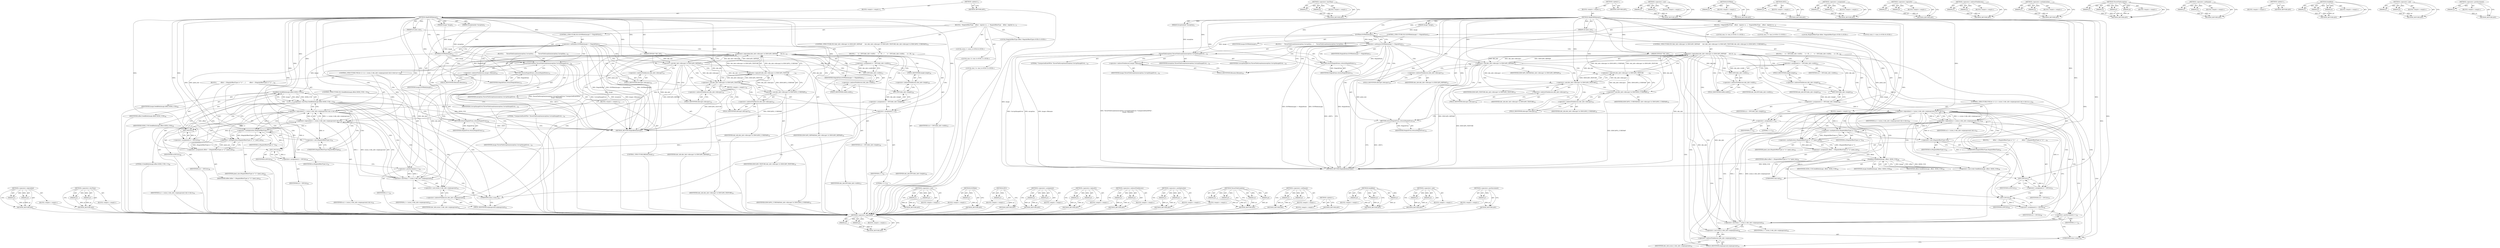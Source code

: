 digraph "&lt;operator&gt;.postIncrement" {
vulnerable_162 [label=<(METHOD,&lt;operator&gt;.logicalAnd)>];
vulnerable_163 [label=<(PARAM,p1)>];
vulnerable_164 [label=<(PARAM,p2)>];
vulnerable_165 [label=<(BLOCK,&lt;empty&gt;,&lt;empty&gt;)>];
vulnerable_166 [label=<(METHOD_RETURN,ANY)>];
vulnerable_186 [label=<(METHOD,&lt;operator&gt;.lessThan)>];
vulnerable_187 [label=<(PARAM,p1)>];
vulnerable_188 [label=<(PARAM,p2)>];
vulnerable_189 [label=<(BLOCK,&lt;empty&gt;,&lt;empty&gt;)>];
vulnerable_190 [label=<(METHOD_RETURN,ANY)>];
vulnerable_6 [label=<(METHOD,&lt;global&gt;)<SUB>1</SUB>>];
vulnerable_7 [label=<(BLOCK,&lt;empty&gt;,&lt;empty&gt;)<SUB>1</SUB>>];
vulnerable_8 [label=<(METHOD,SkipRGBMipmaps)<SUB>1</SUB>>];
vulnerable_9 [label=<(PARAM,Image *image)<SUB>1</SUB>>];
vulnerable_10 [label=<(PARAM,DDSInfo *dds_info)<SUB>1</SUB>>];
vulnerable_11 [label=<(PARAM,int pixel_size)<SUB>2</SUB>>];
vulnerable_12 [label=<(PARAM,ExceptionInfo *exception)<SUB>2</SUB>>];
vulnerable_13 [label=<(BLOCK,{
  MagickOffsetType
    offset;

  register ss...,{
  MagickOffsetType
    offset;

  register ss...)<SUB>3</SUB>>];
vulnerable_14 [label="<(LOCAL,MagickOffsetType offset: MagickOffsetType)<SUB>5</SUB>>"];
vulnerable_15 [label="<(LOCAL,ssize_t i: ssize_t)<SUB>8</SUB>>"];
vulnerable_16 [label="<(LOCAL,size_t h: size_t)<SUB>11</SUB>>"];
vulnerable_17 [label="<(LOCAL,size_t w: size_t)<SUB>12</SUB>>"];
vulnerable_18 [label=<(CONTROL_STRUCTURE,IF,if (EOFBlob(image) != MagickFalse))<SUB>17</SUB>>];
vulnerable_19 [label=<(&lt;operator&gt;.notEquals,EOFBlob(image) != MagickFalse)<SUB>17</SUB>>];
vulnerable_20 [label=<(EOFBlob,EOFBlob(image))<SUB>17</SUB>>];
vulnerable_21 [label=<(IDENTIFIER,image,EOFBlob(image))<SUB>17</SUB>>];
vulnerable_22 [label=<(IDENTIFIER,MagickFalse,EOFBlob(image) != MagickFalse)<SUB>17</SUB>>];
vulnerable_23 [label=<(BLOCK,{
      ThrowFileException(exception,CorruptIma...,{
      ThrowFileException(exception,CorruptIma...)<SUB>18</SUB>>];
vulnerable_24 [label=<(ThrowFileException,ThrowFileException(exception,CorruptImageError,...)<SUB>19</SUB>>];
vulnerable_25 [label=<(IDENTIFIER,exception,ThrowFileException(exception,CorruptImageError,...)<SUB>19</SUB>>];
vulnerable_26 [label=<(IDENTIFIER,CorruptImageError,ThrowFileException(exception,CorruptImageError,...)<SUB>19</SUB>>];
vulnerable_27 [label=<(LITERAL,&quot;UnexpectedEndOfFile&quot;,ThrowFileException(exception,CorruptImageError,...)<SUB>19</SUB>>];
vulnerable_28 [label=<(&lt;operator&gt;.indirectFieldAccess,image-&gt;filename)<SUB>20</SUB>>];
vulnerable_29 [label=<(IDENTIFIER,image,ThrowFileException(exception,CorruptImageError,...)<SUB>20</SUB>>];
vulnerable_30 [label=<(FIELD_IDENTIFIER,filename,filename)<SUB>20</SUB>>];
vulnerable_31 [label=<(RETURN,return(MagickFalse);,return(MagickFalse);)<SUB>21</SUB>>];
vulnerable_32 [label=<(IDENTIFIER,MagickFalse,return(MagickFalse);)<SUB>21</SUB>>];
vulnerable_33 [label=<(CONTROL_STRUCTURE,IF,if (dds_info-&gt;ddscaps1 &amp; DDSCAPS_MIPMAP
      &amp;&amp; (dds_info-&gt;ddscaps1 &amp; DDSCAPS_TEXTURE
| dds_info-&gt;ddscaps2 &amp; DDSCAPS2_CUBEMAP)))<SUB>23</SUB>>];
vulnerable_34 [label=<(&lt;operator&gt;.logicalAnd,dds_info-&gt;ddscaps1 &amp; DDSCAPS_MIPMAP
      &amp;&amp; (d...)<SUB>23</SUB>>];
vulnerable_35 [label=<(&lt;operator&gt;.and,dds_info-&gt;ddscaps1 &amp; DDSCAPS_MIPMAP)<SUB>23</SUB>>];
vulnerable_36 [label=<(&lt;operator&gt;.indirectFieldAccess,dds_info-&gt;ddscaps1)<SUB>23</SUB>>];
vulnerable_37 [label=<(IDENTIFIER,dds_info,dds_info-&gt;ddscaps1 &amp; DDSCAPS_MIPMAP)<SUB>23</SUB>>];
vulnerable_38 [label=<(FIELD_IDENTIFIER,ddscaps1,ddscaps1)<SUB>23</SUB>>];
vulnerable_39 [label=<(IDENTIFIER,DDSCAPS_MIPMAP,dds_info-&gt;ddscaps1 &amp; DDSCAPS_MIPMAP)<SUB>23</SUB>>];
vulnerable_40 [label=<(&lt;operator&gt;.logicalOr,dds_info-&gt;ddscaps1 &amp; DDSCAPS_TEXTURE
          ...)<SUB>24</SUB>>];
vulnerable_41 [label=<(&lt;operator&gt;.and,dds_info-&gt;ddscaps1 &amp; DDSCAPS_TEXTURE)<SUB>24</SUB>>];
vulnerable_42 [label=<(&lt;operator&gt;.indirectFieldAccess,dds_info-&gt;ddscaps1)<SUB>24</SUB>>];
vulnerable_43 [label=<(IDENTIFIER,dds_info,dds_info-&gt;ddscaps1 &amp; DDSCAPS_TEXTURE)<SUB>24</SUB>>];
vulnerable_44 [label=<(FIELD_IDENTIFIER,ddscaps1,ddscaps1)<SUB>24</SUB>>];
vulnerable_45 [label=<(IDENTIFIER,DDSCAPS_TEXTURE,dds_info-&gt;ddscaps1 &amp; DDSCAPS_TEXTURE)<SUB>24</SUB>>];
vulnerable_46 [label=<(&lt;operator&gt;.and,dds_info-&gt;ddscaps2 &amp; DDSCAPS2_CUBEMAP)<SUB>25</SUB>>];
vulnerable_47 [label=<(&lt;operator&gt;.indirectFieldAccess,dds_info-&gt;ddscaps2)<SUB>25</SUB>>];
vulnerable_48 [label=<(IDENTIFIER,dds_info,dds_info-&gt;ddscaps2 &amp; DDSCAPS2_CUBEMAP)<SUB>25</SUB>>];
vulnerable_49 [label=<(FIELD_IDENTIFIER,ddscaps2,ddscaps2)<SUB>25</SUB>>];
vulnerable_50 [label=<(IDENTIFIER,DDSCAPS2_CUBEMAP,dds_info-&gt;ddscaps2 &amp; DDSCAPS2_CUBEMAP)<SUB>25</SUB>>];
vulnerable_51 [label=<(BLOCK,{
      w = DIV2(dds_info-&gt;width);
      h = DI...,{
      w = DIV2(dds_info-&gt;width);
      h = DI...)<SUB>26</SUB>>];
vulnerable_52 [label=<(&lt;operator&gt;.assignment,w = DIV2(dds_info-&gt;width))<SUB>27</SUB>>];
vulnerable_53 [label=<(IDENTIFIER,w,w = DIV2(dds_info-&gt;width))<SUB>27</SUB>>];
vulnerable_54 [label=<(DIV2,DIV2(dds_info-&gt;width))<SUB>27</SUB>>];
vulnerable_55 [label=<(&lt;operator&gt;.indirectFieldAccess,dds_info-&gt;width)<SUB>27</SUB>>];
vulnerable_56 [label=<(IDENTIFIER,dds_info,DIV2(dds_info-&gt;width))<SUB>27</SUB>>];
vulnerable_57 [label=<(FIELD_IDENTIFIER,width,width)<SUB>27</SUB>>];
vulnerable_58 [label=<(&lt;operator&gt;.assignment,h = DIV2(dds_info-&gt;height))<SUB>28</SUB>>];
vulnerable_59 [label=<(IDENTIFIER,h,h = DIV2(dds_info-&gt;height))<SUB>28</SUB>>];
vulnerable_60 [label=<(DIV2,DIV2(dds_info-&gt;height))<SUB>28</SUB>>];
vulnerable_61 [label=<(&lt;operator&gt;.indirectFieldAccess,dds_info-&gt;height)<SUB>28</SUB>>];
vulnerable_62 [label=<(IDENTIFIER,dds_info,DIV2(dds_info-&gt;height))<SUB>28</SUB>>];
vulnerable_63 [label=<(FIELD_IDENTIFIER,height,height)<SUB>28</SUB>>];
vulnerable_64 [label=<(CONTROL_STRUCTURE,FOR,for (i=1;(i &lt; (ssize_t) dds_info-&gt;mipmapcount) &amp;&amp; w &amp;&amp; h;i++))<SUB>33</SUB>>];
vulnerable_65 [label=<(BLOCK,&lt;empty&gt;,&lt;empty&gt;)<SUB>33</SUB>>];
vulnerable_66 [label=<(&lt;operator&gt;.assignment,i=1)<SUB>33</SUB>>];
vulnerable_67 [label=<(IDENTIFIER,i,i=1)<SUB>33</SUB>>];
vulnerable_68 [label=<(LITERAL,1,i=1)<SUB>33</SUB>>];
vulnerable_69 [label=<(&lt;operator&gt;.logicalAnd,(i &lt; (ssize_t) dds_info-&gt;mipmapcount) &amp;&amp; w &amp;&amp; h)<SUB>33</SUB>>];
vulnerable_70 [label=<(&lt;operator&gt;.logicalAnd,(i &lt; (ssize_t) dds_info-&gt;mipmapcount) &amp;&amp; w)<SUB>33</SUB>>];
vulnerable_71 [label=<(&lt;operator&gt;.lessThan,i &lt; (ssize_t) dds_info-&gt;mipmapcount)<SUB>33</SUB>>];
vulnerable_72 [label=<(IDENTIFIER,i,i &lt; (ssize_t) dds_info-&gt;mipmapcount)<SUB>33</SUB>>];
vulnerable_73 [label=<(&lt;operator&gt;.cast,(ssize_t) dds_info-&gt;mipmapcount)<SUB>33</SUB>>];
vulnerable_74 [label=<(UNKNOWN,ssize_t,ssize_t)<SUB>33</SUB>>];
vulnerable_75 [label=<(&lt;operator&gt;.indirectFieldAccess,dds_info-&gt;mipmapcount)<SUB>33</SUB>>];
vulnerable_76 [label=<(IDENTIFIER,dds_info,(ssize_t) dds_info-&gt;mipmapcount)<SUB>33</SUB>>];
vulnerable_77 [label=<(FIELD_IDENTIFIER,mipmapcount,mipmapcount)<SUB>33</SUB>>];
vulnerable_78 [label=<(IDENTIFIER,w,(i &lt; (ssize_t) dds_info-&gt;mipmapcount) &amp;&amp; w)<SUB>33</SUB>>];
vulnerable_79 [label=<(IDENTIFIER,h,(i &lt; (ssize_t) dds_info-&gt;mipmapcount) &amp;&amp; w &amp;&amp; h)<SUB>33</SUB>>];
vulnerable_80 [label=<(&lt;operator&gt;.postIncrement,i++)<SUB>33</SUB>>];
vulnerable_81 [label=<(IDENTIFIER,i,i++)<SUB>33</SUB>>];
vulnerable_82 [label=<(BLOCK,{
         offset = (MagickOffsetType) w * h * ...,{
         offset = (MagickOffsetType) w * h * ...)<SUB>34</SUB>>];
vulnerable_83 [label=<(&lt;operator&gt;.assignment,offset = (MagickOffsetType) w * h * pixel_size)<SUB>35</SUB>>];
vulnerable_84 [label=<(IDENTIFIER,offset,offset = (MagickOffsetType) w * h * pixel_size)<SUB>35</SUB>>];
vulnerable_85 [label=<(&lt;operator&gt;.multiplication,(MagickOffsetType) w * h * pixel_size)<SUB>35</SUB>>];
vulnerable_86 [label=<(&lt;operator&gt;.multiplication,(MagickOffsetType) w * h)<SUB>35</SUB>>];
vulnerable_87 [label=<(&lt;operator&gt;.cast,(MagickOffsetType) w)<SUB>35</SUB>>];
vulnerable_88 [label=<(UNKNOWN,MagickOffsetType,MagickOffsetType)<SUB>35</SUB>>];
vulnerable_89 [label=<(IDENTIFIER,w,(MagickOffsetType) w)<SUB>35</SUB>>];
vulnerable_90 [label=<(IDENTIFIER,h,(MagickOffsetType) w * h)<SUB>35</SUB>>];
vulnerable_91 [label=<(IDENTIFIER,pixel_size,(MagickOffsetType) w * h * pixel_size)<SUB>35</SUB>>];
vulnerable_92 [label=<(&lt;operator&gt;.cast,(void) SeekBlob(image, offset, SEEK_CUR))<SUB>36</SUB>>];
vulnerable_93 [label=<(UNKNOWN,void,void)<SUB>36</SUB>>];
vulnerable_94 [label=<(SeekBlob,SeekBlob(image, offset, SEEK_CUR))<SUB>36</SUB>>];
vulnerable_95 [label=<(IDENTIFIER,image,SeekBlob(image, offset, SEEK_CUR))<SUB>36</SUB>>];
vulnerable_96 [label=<(IDENTIFIER,offset,SeekBlob(image, offset, SEEK_CUR))<SUB>36</SUB>>];
vulnerable_97 [label=<(IDENTIFIER,SEEK_CUR,SeekBlob(image, offset, SEEK_CUR))<SUB>36</SUB>>];
vulnerable_98 [label=<(&lt;operator&gt;.assignment,w = DIV2(w))<SUB>37</SUB>>];
vulnerable_99 [label=<(IDENTIFIER,w,w = DIV2(w))<SUB>37</SUB>>];
vulnerable_100 [label=<(DIV2,DIV2(w))<SUB>37</SUB>>];
vulnerable_101 [label=<(IDENTIFIER,w,DIV2(w))<SUB>37</SUB>>];
vulnerable_102 [label=<(&lt;operator&gt;.assignment,h = DIV2(h))<SUB>38</SUB>>];
vulnerable_103 [label=<(IDENTIFIER,h,h = DIV2(h))<SUB>38</SUB>>];
vulnerable_104 [label=<(DIV2,DIV2(h))<SUB>38</SUB>>];
vulnerable_105 [label=<(IDENTIFIER,h,DIV2(h))<SUB>38</SUB>>];
vulnerable_106 [label=<(RETURN,return(MagickTrue);,return(MagickTrue);)<SUB>41</SUB>>];
vulnerable_107 [label=<(IDENTIFIER,MagickTrue,return(MagickTrue);)<SUB>41</SUB>>];
vulnerable_108 [label=<(METHOD_RETURN,MagickBooleanType)<SUB>1</SUB>>];
vulnerable_110 [label=<(METHOD_RETURN,ANY)<SUB>1</SUB>>];
vulnerable_191 [label=<(METHOD,&lt;operator&gt;.cast)>];
vulnerable_192 [label=<(PARAM,p1)>];
vulnerable_193 [label=<(PARAM,p2)>];
vulnerable_194 [label=<(BLOCK,&lt;empty&gt;,&lt;empty&gt;)>];
vulnerable_195 [label=<(METHOD_RETURN,ANY)>];
vulnerable_146 [label=<(METHOD,EOFBlob)>];
vulnerable_147 [label=<(PARAM,p1)>];
vulnerable_148 [label=<(BLOCK,&lt;empty&gt;,&lt;empty&gt;)>];
vulnerable_149 [label=<(METHOD_RETURN,ANY)>];
vulnerable_182 [label=<(METHOD,DIV2)>];
vulnerable_183 [label=<(PARAM,p1)>];
vulnerable_184 [label=<(BLOCK,&lt;empty&gt;,&lt;empty&gt;)>];
vulnerable_185 [label=<(METHOD_RETURN,ANY)>];
vulnerable_177 [label=<(METHOD,&lt;operator&gt;.assignment)>];
vulnerable_178 [label=<(PARAM,p1)>];
vulnerable_179 [label=<(PARAM,p2)>];
vulnerable_180 [label=<(BLOCK,&lt;empty&gt;,&lt;empty&gt;)>];
vulnerable_181 [label=<(METHOD_RETURN,ANY)>];
vulnerable_172 [label=<(METHOD,&lt;operator&gt;.logicalOr)>];
vulnerable_173 [label=<(PARAM,p1)>];
vulnerable_174 [label=<(PARAM,p2)>];
vulnerable_175 [label=<(BLOCK,&lt;empty&gt;,&lt;empty&gt;)>];
vulnerable_176 [label=<(METHOD_RETURN,ANY)>];
vulnerable_157 [label=<(METHOD,&lt;operator&gt;.indirectFieldAccess)>];
vulnerable_158 [label=<(PARAM,p1)>];
vulnerable_159 [label=<(PARAM,p2)>];
vulnerable_160 [label=<(BLOCK,&lt;empty&gt;,&lt;empty&gt;)>];
vulnerable_161 [label=<(METHOD_RETURN,ANY)>];
vulnerable_200 [label=<(METHOD,&lt;operator&gt;.multiplication)>];
vulnerable_201 [label=<(PARAM,p1)>];
vulnerable_202 [label=<(PARAM,p2)>];
vulnerable_203 [label=<(BLOCK,&lt;empty&gt;,&lt;empty&gt;)>];
vulnerable_204 [label=<(METHOD_RETURN,ANY)>];
vulnerable_150 [label=<(METHOD,ThrowFileException)>];
vulnerable_151 [label=<(PARAM,p1)>];
vulnerable_152 [label=<(PARAM,p2)>];
vulnerable_153 [label=<(PARAM,p3)>];
vulnerable_154 [label=<(PARAM,p4)>];
vulnerable_155 [label=<(BLOCK,&lt;empty&gt;,&lt;empty&gt;)>];
vulnerable_156 [label=<(METHOD_RETURN,ANY)>];
vulnerable_141 [label=<(METHOD,&lt;operator&gt;.notEquals)>];
vulnerable_142 [label=<(PARAM,p1)>];
vulnerable_143 [label=<(PARAM,p2)>];
vulnerable_144 [label=<(BLOCK,&lt;empty&gt;,&lt;empty&gt;)>];
vulnerable_145 [label=<(METHOD_RETURN,ANY)>];
vulnerable_135 [label=<(METHOD,&lt;global&gt;)<SUB>1</SUB>>];
vulnerable_136 [label=<(BLOCK,&lt;empty&gt;,&lt;empty&gt;)>];
vulnerable_137 [label=<(METHOD_RETURN,ANY)>];
vulnerable_205 [label=<(METHOD,SeekBlob)>];
vulnerable_206 [label=<(PARAM,p1)>];
vulnerable_207 [label=<(PARAM,p2)>];
vulnerable_208 [label=<(PARAM,p3)>];
vulnerable_209 [label=<(BLOCK,&lt;empty&gt;,&lt;empty&gt;)>];
vulnerable_210 [label=<(METHOD_RETURN,ANY)>];
vulnerable_167 [label=<(METHOD,&lt;operator&gt;.and)>];
vulnerable_168 [label=<(PARAM,p1)>];
vulnerable_169 [label=<(PARAM,p2)>];
vulnerable_170 [label=<(BLOCK,&lt;empty&gt;,&lt;empty&gt;)>];
vulnerable_171 [label=<(METHOD_RETURN,ANY)>];
vulnerable_196 [label=<(METHOD,&lt;operator&gt;.postIncrement)>];
vulnerable_197 [label=<(PARAM,p1)>];
vulnerable_198 [label=<(BLOCK,&lt;empty&gt;,&lt;empty&gt;)>];
vulnerable_199 [label=<(METHOD_RETURN,ANY)>];
fixed_165 [label=<(METHOD,&lt;operator&gt;.logicalAnd)>];
fixed_166 [label=<(PARAM,p1)>];
fixed_167 [label=<(PARAM,p2)>];
fixed_168 [label=<(BLOCK,&lt;empty&gt;,&lt;empty&gt;)>];
fixed_169 [label=<(METHOD_RETURN,ANY)>];
fixed_189 [label=<(METHOD,&lt;operator&gt;.lessThan)>];
fixed_190 [label=<(PARAM,p1)>];
fixed_191 [label=<(PARAM,p2)>];
fixed_192 [label=<(BLOCK,&lt;empty&gt;,&lt;empty&gt;)>];
fixed_193 [label=<(METHOD_RETURN,ANY)>];
fixed_6 [label=<(METHOD,&lt;global&gt;)<SUB>1</SUB>>];
fixed_7 [label=<(BLOCK,&lt;empty&gt;,&lt;empty&gt;)<SUB>1</SUB>>];
fixed_8 [label=<(METHOD,SkipRGBMipmaps)<SUB>1</SUB>>];
fixed_9 [label=<(PARAM,Image *image)<SUB>1</SUB>>];
fixed_10 [label=<(PARAM,DDSInfo *dds_info)<SUB>1</SUB>>];
fixed_11 [label=<(PARAM,int pixel_size)<SUB>2</SUB>>];
fixed_12 [label=<(PARAM,ExceptionInfo *exception)<SUB>2</SUB>>];
fixed_13 [label=<(BLOCK,{
  MagickOffsetType
    offset;

  register ss...,{
  MagickOffsetType
    offset;

  register ss...)<SUB>3</SUB>>];
fixed_14 [label="<(LOCAL,MagickOffsetType offset: MagickOffsetType)<SUB>5</SUB>>"];
fixed_15 [label="<(LOCAL,ssize_t i: ssize_t)<SUB>8</SUB>>"];
fixed_16 [label="<(LOCAL,size_t h: size_t)<SUB>11</SUB>>"];
fixed_17 [label="<(LOCAL,size_t w: size_t)<SUB>12</SUB>>"];
fixed_18 [label=<(CONTROL_STRUCTURE,IF,if (EOFBlob(image) != MagickFalse))<SUB>17</SUB>>];
fixed_19 [label=<(&lt;operator&gt;.notEquals,EOFBlob(image) != MagickFalse)<SUB>17</SUB>>];
fixed_20 [label=<(EOFBlob,EOFBlob(image))<SUB>17</SUB>>];
fixed_21 [label=<(IDENTIFIER,image,EOFBlob(image))<SUB>17</SUB>>];
fixed_22 [label=<(IDENTIFIER,MagickFalse,EOFBlob(image) != MagickFalse)<SUB>17</SUB>>];
fixed_23 [label=<(BLOCK,{
      ThrowFileException(exception,CorruptIma...,{
      ThrowFileException(exception,CorruptIma...)<SUB>18</SUB>>];
fixed_24 [label=<(ThrowFileException,ThrowFileException(exception,CorruptImageError,...)<SUB>19</SUB>>];
fixed_25 [label=<(IDENTIFIER,exception,ThrowFileException(exception,CorruptImageError,...)<SUB>19</SUB>>];
fixed_26 [label=<(IDENTIFIER,CorruptImageError,ThrowFileException(exception,CorruptImageError,...)<SUB>19</SUB>>];
fixed_27 [label=<(LITERAL,&quot;UnexpectedEndOfFile&quot;,ThrowFileException(exception,CorruptImageError,...)<SUB>19</SUB>>];
fixed_28 [label=<(&lt;operator&gt;.indirectFieldAccess,image-&gt;filename)<SUB>20</SUB>>];
fixed_29 [label=<(IDENTIFIER,image,ThrowFileException(exception,CorruptImageError,...)<SUB>20</SUB>>];
fixed_30 [label=<(FIELD_IDENTIFIER,filename,filename)<SUB>20</SUB>>];
fixed_31 [label=<(RETURN,return(MagickFalse);,return(MagickFalse);)<SUB>21</SUB>>];
fixed_32 [label=<(IDENTIFIER,MagickFalse,return(MagickFalse);)<SUB>21</SUB>>];
fixed_33 [label=<(CONTROL_STRUCTURE,IF,if (dds_info-&gt;ddscaps1 &amp; DDSCAPS_MIPMAP
      &amp;&amp; (dds_info-&gt;ddscaps1 &amp; DDSCAPS_TEXTURE
| dds_info-&gt;ddscaps2 &amp; DDSCAPS2_CUBEMAP)))<SUB>23</SUB>>];
fixed_34 [label=<(&lt;operator&gt;.logicalAnd,dds_info-&gt;ddscaps1 &amp; DDSCAPS_MIPMAP
      &amp;&amp; (d...)<SUB>23</SUB>>];
fixed_35 [label=<(&lt;operator&gt;.and,dds_info-&gt;ddscaps1 &amp; DDSCAPS_MIPMAP)<SUB>23</SUB>>];
fixed_36 [label=<(&lt;operator&gt;.indirectFieldAccess,dds_info-&gt;ddscaps1)<SUB>23</SUB>>];
fixed_37 [label=<(IDENTIFIER,dds_info,dds_info-&gt;ddscaps1 &amp; DDSCAPS_MIPMAP)<SUB>23</SUB>>];
fixed_38 [label=<(FIELD_IDENTIFIER,ddscaps1,ddscaps1)<SUB>23</SUB>>];
fixed_39 [label=<(IDENTIFIER,DDSCAPS_MIPMAP,dds_info-&gt;ddscaps1 &amp; DDSCAPS_MIPMAP)<SUB>23</SUB>>];
fixed_40 [label=<(&lt;operator&gt;.logicalOr,dds_info-&gt;ddscaps1 &amp; DDSCAPS_TEXTURE
          ...)<SUB>24</SUB>>];
fixed_41 [label=<(&lt;operator&gt;.and,dds_info-&gt;ddscaps1 &amp; DDSCAPS_TEXTURE)<SUB>24</SUB>>];
fixed_42 [label=<(&lt;operator&gt;.indirectFieldAccess,dds_info-&gt;ddscaps1)<SUB>24</SUB>>];
fixed_43 [label=<(IDENTIFIER,dds_info,dds_info-&gt;ddscaps1 &amp; DDSCAPS_TEXTURE)<SUB>24</SUB>>];
fixed_44 [label=<(FIELD_IDENTIFIER,ddscaps1,ddscaps1)<SUB>24</SUB>>];
fixed_45 [label=<(IDENTIFIER,DDSCAPS_TEXTURE,dds_info-&gt;ddscaps1 &amp; DDSCAPS_TEXTURE)<SUB>24</SUB>>];
fixed_46 [label=<(&lt;operator&gt;.and,dds_info-&gt;ddscaps2 &amp; DDSCAPS2_CUBEMAP)<SUB>25</SUB>>];
fixed_47 [label=<(&lt;operator&gt;.indirectFieldAccess,dds_info-&gt;ddscaps2)<SUB>25</SUB>>];
fixed_48 [label=<(IDENTIFIER,dds_info,dds_info-&gt;ddscaps2 &amp; DDSCAPS2_CUBEMAP)<SUB>25</SUB>>];
fixed_49 [label=<(FIELD_IDENTIFIER,ddscaps2,ddscaps2)<SUB>25</SUB>>];
fixed_50 [label=<(IDENTIFIER,DDSCAPS2_CUBEMAP,dds_info-&gt;ddscaps2 &amp; DDSCAPS2_CUBEMAP)<SUB>25</SUB>>];
fixed_51 [label=<(BLOCK,{
      w = DIV2(dds_info-&gt;width);
      h = DI...,{
      w = DIV2(dds_info-&gt;width);
      h = DI...)<SUB>26</SUB>>];
fixed_52 [label=<(&lt;operator&gt;.assignment,w = DIV2(dds_info-&gt;width))<SUB>27</SUB>>];
fixed_53 [label=<(IDENTIFIER,w,w = DIV2(dds_info-&gt;width))<SUB>27</SUB>>];
fixed_54 [label=<(DIV2,DIV2(dds_info-&gt;width))<SUB>27</SUB>>];
fixed_55 [label=<(&lt;operator&gt;.indirectFieldAccess,dds_info-&gt;width)<SUB>27</SUB>>];
fixed_56 [label=<(IDENTIFIER,dds_info,DIV2(dds_info-&gt;width))<SUB>27</SUB>>];
fixed_57 [label=<(FIELD_IDENTIFIER,width,width)<SUB>27</SUB>>];
fixed_58 [label=<(&lt;operator&gt;.assignment,h = DIV2(dds_info-&gt;height))<SUB>28</SUB>>];
fixed_59 [label=<(IDENTIFIER,h,h = DIV2(dds_info-&gt;height))<SUB>28</SUB>>];
fixed_60 [label=<(DIV2,DIV2(dds_info-&gt;height))<SUB>28</SUB>>];
fixed_61 [label=<(&lt;operator&gt;.indirectFieldAccess,dds_info-&gt;height)<SUB>28</SUB>>];
fixed_62 [label=<(IDENTIFIER,dds_info,DIV2(dds_info-&gt;height))<SUB>28</SUB>>];
fixed_63 [label=<(FIELD_IDENTIFIER,height,height)<SUB>28</SUB>>];
fixed_64 [label=<(CONTROL_STRUCTURE,FOR,for (i=1;(i &lt; (ssize_t) dds_info-&gt;mipmapcount) &amp;&amp; w &amp;&amp; h;i++))<SUB>33</SUB>>];
fixed_65 [label=<(BLOCK,&lt;empty&gt;,&lt;empty&gt;)<SUB>33</SUB>>];
fixed_66 [label=<(&lt;operator&gt;.assignment,i=1)<SUB>33</SUB>>];
fixed_67 [label=<(IDENTIFIER,i,i=1)<SUB>33</SUB>>];
fixed_68 [label=<(LITERAL,1,i=1)<SUB>33</SUB>>];
fixed_69 [label=<(&lt;operator&gt;.logicalAnd,(i &lt; (ssize_t) dds_info-&gt;mipmapcount) &amp;&amp; w &amp;&amp; h)<SUB>33</SUB>>];
fixed_70 [label=<(&lt;operator&gt;.logicalAnd,(i &lt; (ssize_t) dds_info-&gt;mipmapcount) &amp;&amp; w)<SUB>33</SUB>>];
fixed_71 [label=<(&lt;operator&gt;.lessThan,i &lt; (ssize_t) dds_info-&gt;mipmapcount)<SUB>33</SUB>>];
fixed_72 [label=<(IDENTIFIER,i,i &lt; (ssize_t) dds_info-&gt;mipmapcount)<SUB>33</SUB>>];
fixed_73 [label=<(&lt;operator&gt;.cast,(ssize_t) dds_info-&gt;mipmapcount)<SUB>33</SUB>>];
fixed_74 [label=<(UNKNOWN,ssize_t,ssize_t)<SUB>33</SUB>>];
fixed_75 [label=<(&lt;operator&gt;.indirectFieldAccess,dds_info-&gt;mipmapcount)<SUB>33</SUB>>];
fixed_76 [label=<(IDENTIFIER,dds_info,(ssize_t) dds_info-&gt;mipmapcount)<SUB>33</SUB>>];
fixed_77 [label=<(FIELD_IDENTIFIER,mipmapcount,mipmapcount)<SUB>33</SUB>>];
fixed_78 [label=<(IDENTIFIER,w,(i &lt; (ssize_t) dds_info-&gt;mipmapcount) &amp;&amp; w)<SUB>33</SUB>>];
fixed_79 [label=<(IDENTIFIER,h,(i &lt; (ssize_t) dds_info-&gt;mipmapcount) &amp;&amp; w &amp;&amp; h)<SUB>33</SUB>>];
fixed_80 [label=<(&lt;operator&gt;.postIncrement,i++)<SUB>33</SUB>>];
fixed_81 [label=<(IDENTIFIER,i,i++)<SUB>33</SUB>>];
fixed_82 [label=<(BLOCK,{
         offset = (MagickOffsetType) w * h * ...,{
         offset = (MagickOffsetType) w * h * ...)<SUB>34</SUB>>];
fixed_83 [label=<(&lt;operator&gt;.assignment,offset = (MagickOffsetType) w * h * pixel_size)<SUB>35</SUB>>];
fixed_84 [label=<(IDENTIFIER,offset,offset = (MagickOffsetType) w * h * pixel_size)<SUB>35</SUB>>];
fixed_85 [label=<(&lt;operator&gt;.multiplication,(MagickOffsetType) w * h * pixel_size)<SUB>35</SUB>>];
fixed_86 [label=<(&lt;operator&gt;.multiplication,(MagickOffsetType) w * h)<SUB>35</SUB>>];
fixed_87 [label=<(&lt;operator&gt;.cast,(MagickOffsetType) w)<SUB>35</SUB>>];
fixed_88 [label=<(UNKNOWN,MagickOffsetType,MagickOffsetType)<SUB>35</SUB>>];
fixed_89 [label=<(IDENTIFIER,w,(MagickOffsetType) w)<SUB>35</SUB>>];
fixed_90 [label=<(IDENTIFIER,h,(MagickOffsetType) w * h)<SUB>35</SUB>>];
fixed_91 [label=<(IDENTIFIER,pixel_size,(MagickOffsetType) w * h * pixel_size)<SUB>35</SUB>>];
fixed_92 [label=<(CONTROL_STRUCTURE,IF,if (SeekBlob(image,offset,SEEK_CUR) &lt; 0))<SUB>36</SUB>>];
fixed_93 [label=<(&lt;operator&gt;.lessThan,SeekBlob(image,offset,SEEK_CUR) &lt; 0)<SUB>36</SUB>>];
fixed_94 [label=<(SeekBlob,SeekBlob(image,offset,SEEK_CUR))<SUB>36</SUB>>];
fixed_95 [label=<(IDENTIFIER,image,SeekBlob(image,offset,SEEK_CUR))<SUB>36</SUB>>];
fixed_96 [label=<(IDENTIFIER,offset,SeekBlob(image,offset,SEEK_CUR))<SUB>36</SUB>>];
fixed_97 [label=<(IDENTIFIER,SEEK_CUR,SeekBlob(image,offset,SEEK_CUR))<SUB>36</SUB>>];
fixed_98 [label=<(LITERAL,0,SeekBlob(image,offset,SEEK_CUR) &lt; 0)<SUB>36</SUB>>];
fixed_99 [label=<(BLOCK,&lt;empty&gt;,&lt;empty&gt;)<SUB>37</SUB>>];
fixed_100 [label=<(CONTROL_STRUCTURE,BREAK,break;)<SUB>37</SUB>>];
fixed_101 [label=<(&lt;operator&gt;.assignment,w = DIV2(w))<SUB>38</SUB>>];
fixed_102 [label=<(IDENTIFIER,w,w = DIV2(w))<SUB>38</SUB>>];
fixed_103 [label=<(DIV2,DIV2(w))<SUB>38</SUB>>];
fixed_104 [label=<(IDENTIFIER,w,DIV2(w))<SUB>38</SUB>>];
fixed_105 [label=<(&lt;operator&gt;.assignment,h = DIV2(h))<SUB>39</SUB>>];
fixed_106 [label=<(IDENTIFIER,h,h = DIV2(h))<SUB>39</SUB>>];
fixed_107 [label=<(DIV2,DIV2(h))<SUB>39</SUB>>];
fixed_108 [label=<(IDENTIFIER,h,DIV2(h))<SUB>39</SUB>>];
fixed_109 [label=<(RETURN,return(MagickTrue);,return(MagickTrue);)<SUB>42</SUB>>];
fixed_110 [label=<(IDENTIFIER,MagickTrue,return(MagickTrue);)<SUB>42</SUB>>];
fixed_111 [label=<(METHOD_RETURN,MagickBooleanType)<SUB>1</SUB>>];
fixed_113 [label=<(METHOD_RETURN,ANY)<SUB>1</SUB>>];
fixed_194 [label=<(METHOD,&lt;operator&gt;.cast)>];
fixed_195 [label=<(PARAM,p1)>];
fixed_196 [label=<(PARAM,p2)>];
fixed_197 [label=<(BLOCK,&lt;empty&gt;,&lt;empty&gt;)>];
fixed_198 [label=<(METHOD_RETURN,ANY)>];
fixed_149 [label=<(METHOD,EOFBlob)>];
fixed_150 [label=<(PARAM,p1)>];
fixed_151 [label=<(BLOCK,&lt;empty&gt;,&lt;empty&gt;)>];
fixed_152 [label=<(METHOD_RETURN,ANY)>];
fixed_185 [label=<(METHOD,DIV2)>];
fixed_186 [label=<(PARAM,p1)>];
fixed_187 [label=<(BLOCK,&lt;empty&gt;,&lt;empty&gt;)>];
fixed_188 [label=<(METHOD_RETURN,ANY)>];
fixed_180 [label=<(METHOD,&lt;operator&gt;.assignment)>];
fixed_181 [label=<(PARAM,p1)>];
fixed_182 [label=<(PARAM,p2)>];
fixed_183 [label=<(BLOCK,&lt;empty&gt;,&lt;empty&gt;)>];
fixed_184 [label=<(METHOD_RETURN,ANY)>];
fixed_175 [label=<(METHOD,&lt;operator&gt;.logicalOr)>];
fixed_176 [label=<(PARAM,p1)>];
fixed_177 [label=<(PARAM,p2)>];
fixed_178 [label=<(BLOCK,&lt;empty&gt;,&lt;empty&gt;)>];
fixed_179 [label=<(METHOD_RETURN,ANY)>];
fixed_160 [label=<(METHOD,&lt;operator&gt;.indirectFieldAccess)>];
fixed_161 [label=<(PARAM,p1)>];
fixed_162 [label=<(PARAM,p2)>];
fixed_163 [label=<(BLOCK,&lt;empty&gt;,&lt;empty&gt;)>];
fixed_164 [label=<(METHOD_RETURN,ANY)>];
fixed_203 [label=<(METHOD,&lt;operator&gt;.multiplication)>];
fixed_204 [label=<(PARAM,p1)>];
fixed_205 [label=<(PARAM,p2)>];
fixed_206 [label=<(BLOCK,&lt;empty&gt;,&lt;empty&gt;)>];
fixed_207 [label=<(METHOD_RETURN,ANY)>];
fixed_153 [label=<(METHOD,ThrowFileException)>];
fixed_154 [label=<(PARAM,p1)>];
fixed_155 [label=<(PARAM,p2)>];
fixed_156 [label=<(PARAM,p3)>];
fixed_157 [label=<(PARAM,p4)>];
fixed_158 [label=<(BLOCK,&lt;empty&gt;,&lt;empty&gt;)>];
fixed_159 [label=<(METHOD_RETURN,ANY)>];
fixed_144 [label=<(METHOD,&lt;operator&gt;.notEquals)>];
fixed_145 [label=<(PARAM,p1)>];
fixed_146 [label=<(PARAM,p2)>];
fixed_147 [label=<(BLOCK,&lt;empty&gt;,&lt;empty&gt;)>];
fixed_148 [label=<(METHOD_RETURN,ANY)>];
fixed_138 [label=<(METHOD,&lt;global&gt;)<SUB>1</SUB>>];
fixed_139 [label=<(BLOCK,&lt;empty&gt;,&lt;empty&gt;)>];
fixed_140 [label=<(METHOD_RETURN,ANY)>];
fixed_208 [label=<(METHOD,SeekBlob)>];
fixed_209 [label=<(PARAM,p1)>];
fixed_210 [label=<(PARAM,p2)>];
fixed_211 [label=<(PARAM,p3)>];
fixed_212 [label=<(BLOCK,&lt;empty&gt;,&lt;empty&gt;)>];
fixed_213 [label=<(METHOD_RETURN,ANY)>];
fixed_170 [label=<(METHOD,&lt;operator&gt;.and)>];
fixed_171 [label=<(PARAM,p1)>];
fixed_172 [label=<(PARAM,p2)>];
fixed_173 [label=<(BLOCK,&lt;empty&gt;,&lt;empty&gt;)>];
fixed_174 [label=<(METHOD_RETURN,ANY)>];
fixed_199 [label=<(METHOD,&lt;operator&gt;.postIncrement)>];
fixed_200 [label=<(PARAM,p1)>];
fixed_201 [label=<(BLOCK,&lt;empty&gt;,&lt;empty&gt;)>];
fixed_202 [label=<(METHOD_RETURN,ANY)>];
vulnerable_162 -> vulnerable_163  [key=0, label="AST: "];
vulnerable_162 -> vulnerable_163  [key=1, label="DDG: "];
vulnerable_162 -> vulnerable_165  [key=0, label="AST: "];
vulnerable_162 -> vulnerable_164  [key=0, label="AST: "];
vulnerable_162 -> vulnerable_164  [key=1, label="DDG: "];
vulnerable_162 -> vulnerable_166  [key=0, label="AST: "];
vulnerable_162 -> vulnerable_166  [key=1, label="CFG: "];
vulnerable_163 -> vulnerable_166  [key=0, label="DDG: p1"];
vulnerable_164 -> vulnerable_166  [key=0, label="DDG: p2"];
vulnerable_186 -> vulnerable_187  [key=0, label="AST: "];
vulnerable_186 -> vulnerable_187  [key=1, label="DDG: "];
vulnerable_186 -> vulnerable_189  [key=0, label="AST: "];
vulnerable_186 -> vulnerable_188  [key=0, label="AST: "];
vulnerable_186 -> vulnerable_188  [key=1, label="DDG: "];
vulnerable_186 -> vulnerable_190  [key=0, label="AST: "];
vulnerable_186 -> vulnerable_190  [key=1, label="CFG: "];
vulnerable_187 -> vulnerable_190  [key=0, label="DDG: p1"];
vulnerable_188 -> vulnerable_190  [key=0, label="DDG: p2"];
vulnerable_6 -> vulnerable_7  [key=0, label="AST: "];
vulnerable_6 -> vulnerable_110  [key=0, label="AST: "];
vulnerable_6 -> vulnerable_110  [key=1, label="CFG: "];
vulnerable_7 -> vulnerable_8  [key=0, label="AST: "];
vulnerable_8 -> vulnerable_9  [key=0, label="AST: "];
vulnerable_8 -> vulnerable_9  [key=1, label="DDG: "];
vulnerable_8 -> vulnerable_10  [key=0, label="AST: "];
vulnerable_8 -> vulnerable_10  [key=1, label="DDG: "];
vulnerable_8 -> vulnerable_11  [key=0, label="AST: "];
vulnerable_8 -> vulnerable_11  [key=1, label="DDG: "];
vulnerable_8 -> vulnerable_12  [key=0, label="AST: "];
vulnerable_8 -> vulnerable_12  [key=1, label="DDG: "];
vulnerable_8 -> vulnerable_13  [key=0, label="AST: "];
vulnerable_8 -> vulnerable_108  [key=0, label="AST: "];
vulnerable_8 -> vulnerable_20  [key=0, label="CFG: "];
vulnerable_8 -> vulnerable_20  [key=1, label="DDG: "];
vulnerable_8 -> vulnerable_106  [key=0, label="DDG: "];
vulnerable_8 -> vulnerable_107  [key=0, label="DDG: "];
vulnerable_8 -> vulnerable_19  [key=0, label="DDG: "];
vulnerable_8 -> vulnerable_24  [key=0, label="DDG: "];
vulnerable_8 -> vulnerable_32  [key=0, label="DDG: "];
vulnerable_8 -> vulnerable_35  [key=0, label="DDG: "];
vulnerable_8 -> vulnerable_41  [key=0, label="DDG: "];
vulnerable_8 -> vulnerable_46  [key=0, label="DDG: "];
vulnerable_8 -> vulnerable_66  [key=0, label="DDG: "];
vulnerable_8 -> vulnerable_69  [key=0, label="DDG: "];
vulnerable_8 -> vulnerable_80  [key=0, label="DDG: "];
vulnerable_8 -> vulnerable_70  [key=0, label="DDG: "];
vulnerable_8 -> vulnerable_71  [key=0, label="DDG: "];
vulnerable_8 -> vulnerable_85  [key=0, label="DDG: "];
vulnerable_8 -> vulnerable_94  [key=0, label="DDG: "];
vulnerable_8 -> vulnerable_100  [key=0, label="DDG: "];
vulnerable_8 -> vulnerable_104  [key=0, label="DDG: "];
vulnerable_8 -> vulnerable_86  [key=0, label="DDG: "];
vulnerable_8 -> vulnerable_87  [key=0, label="DDG: "];
vulnerable_9 -> vulnerable_20  [key=0, label="DDG: image"];
vulnerable_10 -> vulnerable_108  [key=0, label="DDG: dds_info"];
vulnerable_10 -> vulnerable_35  [key=0, label="DDG: dds_info"];
vulnerable_10 -> vulnerable_41  [key=0, label="DDG: dds_info"];
vulnerable_10 -> vulnerable_46  [key=0, label="DDG: dds_info"];
vulnerable_10 -> vulnerable_54  [key=0, label="DDG: dds_info"];
vulnerable_10 -> vulnerable_60  [key=0, label="DDG: dds_info"];
vulnerable_10 -> vulnerable_71  [key=0, label="DDG: dds_info"];
vulnerable_10 -> vulnerable_73  [key=0, label="DDG: dds_info"];
vulnerable_11 -> vulnerable_108  [key=0, label="DDG: pixel_size"];
vulnerable_11 -> vulnerable_85  [key=0, label="DDG: pixel_size"];
vulnerable_12 -> vulnerable_24  [key=0, label="DDG: exception"];
vulnerable_13 -> vulnerable_14  [key=0, label="AST: "];
vulnerable_13 -> vulnerable_15  [key=0, label="AST: "];
vulnerable_13 -> vulnerable_16  [key=0, label="AST: "];
vulnerable_13 -> vulnerable_17  [key=0, label="AST: "];
vulnerable_13 -> vulnerable_18  [key=0, label="AST: "];
vulnerable_13 -> vulnerable_33  [key=0, label="AST: "];
vulnerable_13 -> vulnerable_106  [key=0, label="AST: "];
vulnerable_18 -> vulnerable_19  [key=0, label="AST: "];
vulnerable_18 -> vulnerable_23  [key=0, label="AST: "];
vulnerable_19 -> vulnerable_20  [key=0, label="AST: "];
vulnerable_19 -> vulnerable_22  [key=0, label="AST: "];
vulnerable_19 -> vulnerable_30  [key=0, label="CFG: "];
vulnerable_19 -> vulnerable_30  [key=1, label="CDG: "];
vulnerable_19 -> vulnerable_38  [key=0, label="CFG: "];
vulnerable_19 -> vulnerable_38  [key=1, label="CDG: "];
vulnerable_19 -> vulnerable_108  [key=0, label="DDG: EOFBlob(image)"];
vulnerable_19 -> vulnerable_108  [key=1, label="DDG: MagickFalse"];
vulnerable_19 -> vulnerable_108  [key=2, label="DDG: EOFBlob(image) != MagickFalse"];
vulnerable_19 -> vulnerable_32  [key=0, label="DDG: MagickFalse"];
vulnerable_19 -> vulnerable_34  [key=0, label="CDG: "];
vulnerable_19 -> vulnerable_28  [key=0, label="CDG: "];
vulnerable_19 -> vulnerable_106  [key=0, label="CDG: "];
vulnerable_19 -> vulnerable_35  [key=0, label="CDG: "];
vulnerable_19 -> vulnerable_24  [key=0, label="CDG: "];
vulnerable_19 -> vulnerable_36  [key=0, label="CDG: "];
vulnerable_19 -> vulnerable_31  [key=0, label="CDG: "];
vulnerable_20 -> vulnerable_21  [key=0, label="AST: "];
vulnerable_20 -> vulnerable_19  [key=0, label="CFG: "];
vulnerable_20 -> vulnerable_19  [key=1, label="DDG: image"];
vulnerable_20 -> vulnerable_108  [key=0, label="DDG: image"];
vulnerable_20 -> vulnerable_24  [key=0, label="DDG: image"];
vulnerable_20 -> vulnerable_94  [key=0, label="DDG: image"];
vulnerable_23 -> vulnerable_24  [key=0, label="AST: "];
vulnerable_23 -> vulnerable_31  [key=0, label="AST: "];
vulnerable_24 -> vulnerable_25  [key=0, label="AST: "];
vulnerable_24 -> vulnerable_26  [key=0, label="AST: "];
vulnerable_24 -> vulnerable_27  [key=0, label="AST: "];
vulnerable_24 -> vulnerable_28  [key=0, label="AST: "];
vulnerable_24 -> vulnerable_31  [key=0, label="CFG: "];
vulnerable_24 -> vulnerable_108  [key=0, label="DDG: exception"];
vulnerable_24 -> vulnerable_108  [key=1, label="DDG: image-&gt;filename"];
vulnerable_24 -> vulnerable_108  [key=2, label="DDG: ThrowFileException(exception,CorruptImageError,&quot;UnexpectedEndOfFile&quot;,
        image-&gt;filename)"];
vulnerable_24 -> vulnerable_108  [key=3, label="DDG: CorruptImageError"];
vulnerable_28 -> vulnerable_29  [key=0, label="AST: "];
vulnerable_28 -> vulnerable_30  [key=0, label="AST: "];
vulnerable_28 -> vulnerable_24  [key=0, label="CFG: "];
vulnerable_30 -> vulnerable_28  [key=0, label="CFG: "];
vulnerable_31 -> vulnerable_32  [key=0, label="AST: "];
vulnerable_31 -> vulnerable_108  [key=0, label="CFG: "];
vulnerable_31 -> vulnerable_108  [key=1, label="DDG: &lt;RET&gt;"];
vulnerable_32 -> vulnerable_31  [key=0, label="DDG: MagickFalse"];
vulnerable_33 -> vulnerable_34  [key=0, label="AST: "];
vulnerable_33 -> vulnerable_51  [key=0, label="AST: "];
vulnerable_34 -> vulnerable_35  [key=0, label="AST: "];
vulnerable_34 -> vulnerable_40  [key=0, label="AST: "];
vulnerable_34 -> vulnerable_57  [key=0, label="CFG: "];
vulnerable_34 -> vulnerable_57  [key=1, label="CDG: "];
vulnerable_34 -> vulnerable_106  [key=0, label="CFG: "];
vulnerable_34 -> vulnerable_60  [key=0, label="CDG: "];
vulnerable_34 -> vulnerable_73  [key=0, label="CDG: "];
vulnerable_34 -> vulnerable_77  [key=0, label="CDG: "];
vulnerable_34 -> vulnerable_66  [key=0, label="CDG: "];
vulnerable_34 -> vulnerable_75  [key=0, label="CDG: "];
vulnerable_34 -> vulnerable_52  [key=0, label="CDG: "];
vulnerable_34 -> vulnerable_69  [key=0, label="CDG: "];
vulnerable_34 -> vulnerable_74  [key=0, label="CDG: "];
vulnerable_34 -> vulnerable_54  [key=0, label="CDG: "];
vulnerable_34 -> vulnerable_58  [key=0, label="CDG: "];
vulnerable_34 -> vulnerable_61  [key=0, label="CDG: "];
vulnerable_34 -> vulnerable_71  [key=0, label="CDG: "];
vulnerable_34 -> vulnerable_70  [key=0, label="CDG: "];
vulnerable_34 -> vulnerable_63  [key=0, label="CDG: "];
vulnerable_34 -> vulnerable_55  [key=0, label="CDG: "];
vulnerable_35 -> vulnerable_36  [key=0, label="AST: "];
vulnerable_35 -> vulnerable_39  [key=0, label="AST: "];
vulnerable_35 -> vulnerable_34  [key=0, label="CFG: "];
vulnerable_35 -> vulnerable_34  [key=1, label="DDG: dds_info-&gt;ddscaps1"];
vulnerable_35 -> vulnerable_34  [key=2, label="DDG: DDSCAPS_MIPMAP"];
vulnerable_35 -> vulnerable_44  [key=0, label="CFG: "];
vulnerable_35 -> vulnerable_44  [key=1, label="CDG: "];
vulnerable_35 -> vulnerable_108  [key=0, label="DDG: DDSCAPS_MIPMAP"];
vulnerable_35 -> vulnerable_41  [key=0, label="DDG: dds_info-&gt;ddscaps1"];
vulnerable_35 -> vulnerable_41  [key=1, label="CDG: "];
vulnerable_35 -> vulnerable_42  [key=0, label="CDG: "];
vulnerable_35 -> vulnerable_40  [key=0, label="CDG: "];
vulnerable_36 -> vulnerable_37  [key=0, label="AST: "];
vulnerable_36 -> vulnerable_38  [key=0, label="AST: "];
vulnerable_36 -> vulnerable_35  [key=0, label="CFG: "];
vulnerable_38 -> vulnerable_36  [key=0, label="CFG: "];
vulnerable_40 -> vulnerable_41  [key=0, label="AST: "];
vulnerable_40 -> vulnerable_46  [key=0, label="AST: "];
vulnerable_40 -> vulnerable_34  [key=0, label="CFG: "];
vulnerable_40 -> vulnerable_34  [key=1, label="DDG: dds_info-&gt;ddscaps1 &amp; DDSCAPS_TEXTURE"];
vulnerable_40 -> vulnerable_34  [key=2, label="DDG: dds_info-&gt;ddscaps2 &amp; DDSCAPS2_CUBEMAP"];
vulnerable_41 -> vulnerable_42  [key=0, label="AST: "];
vulnerable_41 -> vulnerable_45  [key=0, label="AST: "];
vulnerable_41 -> vulnerable_40  [key=0, label="CFG: "];
vulnerable_41 -> vulnerable_40  [key=1, label="DDG: dds_info-&gt;ddscaps1"];
vulnerable_41 -> vulnerable_40  [key=2, label="DDG: DDSCAPS_TEXTURE"];
vulnerable_41 -> vulnerable_49  [key=0, label="CFG: "];
vulnerable_41 -> vulnerable_49  [key=1, label="CDG: "];
vulnerable_41 -> vulnerable_108  [key=0, label="DDG: DDSCAPS_TEXTURE"];
vulnerable_41 -> vulnerable_47  [key=0, label="CDG: "];
vulnerable_41 -> vulnerable_46  [key=0, label="CDG: "];
vulnerable_42 -> vulnerable_43  [key=0, label="AST: "];
vulnerable_42 -> vulnerable_44  [key=0, label="AST: "];
vulnerable_42 -> vulnerable_41  [key=0, label="CFG: "];
vulnerable_44 -> vulnerable_42  [key=0, label="CFG: "];
vulnerable_46 -> vulnerable_47  [key=0, label="AST: "];
vulnerable_46 -> vulnerable_50  [key=0, label="AST: "];
vulnerable_46 -> vulnerable_40  [key=0, label="CFG: "];
vulnerable_46 -> vulnerable_40  [key=1, label="DDG: dds_info-&gt;ddscaps2"];
vulnerable_46 -> vulnerable_40  [key=2, label="DDG: DDSCAPS2_CUBEMAP"];
vulnerable_46 -> vulnerable_108  [key=0, label="DDG: DDSCAPS2_CUBEMAP"];
vulnerable_47 -> vulnerable_48  [key=0, label="AST: "];
vulnerable_47 -> vulnerable_49  [key=0, label="AST: "];
vulnerable_47 -> vulnerable_46  [key=0, label="CFG: "];
vulnerable_49 -> vulnerable_47  [key=0, label="CFG: "];
vulnerable_51 -> vulnerable_52  [key=0, label="AST: "];
vulnerable_51 -> vulnerable_58  [key=0, label="AST: "];
vulnerable_51 -> vulnerable_64  [key=0, label="AST: "];
vulnerable_52 -> vulnerable_53  [key=0, label="AST: "];
vulnerable_52 -> vulnerable_54  [key=0, label="AST: "];
vulnerable_52 -> vulnerable_63  [key=0, label="CFG: "];
vulnerable_52 -> vulnerable_70  [key=0, label="DDG: w"];
vulnerable_54 -> vulnerable_55  [key=0, label="AST: "];
vulnerable_54 -> vulnerable_52  [key=0, label="CFG: "];
vulnerable_54 -> vulnerable_52  [key=1, label="DDG: dds_info-&gt;width"];
vulnerable_55 -> vulnerable_56  [key=0, label="AST: "];
vulnerable_55 -> vulnerable_57  [key=0, label="AST: "];
vulnerable_55 -> vulnerable_54  [key=0, label="CFG: "];
vulnerable_57 -> vulnerable_55  [key=0, label="CFG: "];
vulnerable_58 -> vulnerable_59  [key=0, label="AST: "];
vulnerable_58 -> vulnerable_60  [key=0, label="AST: "];
vulnerable_58 -> vulnerable_66  [key=0, label="CFG: "];
vulnerable_58 -> vulnerable_69  [key=0, label="DDG: h"];
vulnerable_60 -> vulnerable_61  [key=0, label="AST: "];
vulnerable_60 -> vulnerable_58  [key=0, label="CFG: "];
vulnerable_60 -> vulnerable_58  [key=1, label="DDG: dds_info-&gt;height"];
vulnerable_61 -> vulnerable_62  [key=0, label="AST: "];
vulnerable_61 -> vulnerable_63  [key=0, label="AST: "];
vulnerable_61 -> vulnerable_60  [key=0, label="CFG: "];
vulnerable_63 -> vulnerable_61  [key=0, label="CFG: "];
vulnerable_64 -> vulnerable_65  [key=0, label="AST: "];
vulnerable_64 -> vulnerable_69  [key=0, label="AST: "];
vulnerable_64 -> vulnerable_80  [key=0, label="AST: "];
vulnerable_64 -> vulnerable_82  [key=0, label="AST: "];
vulnerable_65 -> vulnerable_66  [key=0, label="AST: "];
vulnerable_66 -> vulnerable_67  [key=0, label="AST: "];
vulnerable_66 -> vulnerable_68  [key=0, label="AST: "];
vulnerable_66 -> vulnerable_74  [key=0, label="CFG: "];
vulnerable_66 -> vulnerable_71  [key=0, label="DDG: i"];
vulnerable_69 -> vulnerable_70  [key=0, label="AST: "];
vulnerable_69 -> vulnerable_70  [key=1, label="CDG: "];
vulnerable_69 -> vulnerable_79  [key=0, label="AST: "];
vulnerable_69 -> vulnerable_88  [key=0, label="CFG: "];
vulnerable_69 -> vulnerable_88  [key=1, label="CDG: "];
vulnerable_69 -> vulnerable_106  [key=0, label="CFG: "];
vulnerable_69 -> vulnerable_86  [key=0, label="DDG: h"];
vulnerable_69 -> vulnerable_86  [key=1, label="CDG: "];
vulnerable_69 -> vulnerable_94  [key=0, label="CDG: "];
vulnerable_69 -> vulnerable_73  [key=0, label="CDG: "];
vulnerable_69 -> vulnerable_77  [key=0, label="CDG: "];
vulnerable_69 -> vulnerable_98  [key=0, label="CDG: "];
vulnerable_69 -> vulnerable_75  [key=0, label="CDG: "];
vulnerable_69 -> vulnerable_102  [key=0, label="CDG: "];
vulnerable_69 -> vulnerable_85  [key=0, label="CDG: "];
vulnerable_69 -> vulnerable_69  [key=0, label="CDG: "];
vulnerable_69 -> vulnerable_104  [key=0, label="CDG: "];
vulnerable_69 -> vulnerable_74  [key=0, label="CDG: "];
vulnerable_69 -> vulnerable_92  [key=0, label="CDG: "];
vulnerable_69 -> vulnerable_87  [key=0, label="CDG: "];
vulnerable_69 -> vulnerable_93  [key=0, label="CDG: "];
vulnerable_69 -> vulnerable_80  [key=0, label="CDG: "];
vulnerable_69 -> vulnerable_83  [key=0, label="CDG: "];
vulnerable_69 -> vulnerable_71  [key=0, label="CDG: "];
vulnerable_69 -> vulnerable_100  [key=0, label="CDG: "];
vulnerable_70 -> vulnerable_71  [key=0, label="AST: "];
vulnerable_70 -> vulnerable_78  [key=0, label="AST: "];
vulnerable_70 -> vulnerable_69  [key=0, label="CFG: "];
vulnerable_70 -> vulnerable_69  [key=1, label="DDG: i &lt; (ssize_t) dds_info-&gt;mipmapcount"];
vulnerable_70 -> vulnerable_69  [key=2, label="DDG: w"];
vulnerable_70 -> vulnerable_100  [key=0, label="DDG: w"];
vulnerable_70 -> vulnerable_86  [key=0, label="DDG: w"];
vulnerable_70 -> vulnerable_87  [key=0, label="DDG: w"];
vulnerable_71 -> vulnerable_72  [key=0, label="AST: "];
vulnerable_71 -> vulnerable_73  [key=0, label="AST: "];
vulnerable_71 -> vulnerable_70  [key=0, label="CFG: "];
vulnerable_71 -> vulnerable_70  [key=1, label="DDG: i"];
vulnerable_71 -> vulnerable_70  [key=2, label="DDG: (ssize_t) dds_info-&gt;mipmapcount"];
vulnerable_71 -> vulnerable_80  [key=0, label="DDG: i"];
vulnerable_73 -> vulnerable_74  [key=0, label="AST: "];
vulnerable_73 -> vulnerable_75  [key=0, label="AST: "];
vulnerable_73 -> vulnerable_71  [key=0, label="CFG: "];
vulnerable_74 -> vulnerable_77  [key=0, label="CFG: "];
vulnerable_75 -> vulnerable_76  [key=0, label="AST: "];
vulnerable_75 -> vulnerable_77  [key=0, label="AST: "];
vulnerable_75 -> vulnerable_73  [key=0, label="CFG: "];
vulnerable_77 -> vulnerable_75  [key=0, label="CFG: "];
vulnerable_80 -> vulnerable_81  [key=0, label="AST: "];
vulnerable_80 -> vulnerable_74  [key=0, label="CFG: "];
vulnerable_80 -> vulnerable_71  [key=0, label="DDG: i"];
vulnerable_82 -> vulnerable_83  [key=0, label="AST: "];
vulnerable_82 -> vulnerable_92  [key=0, label="AST: "];
vulnerable_82 -> vulnerable_98  [key=0, label="AST: "];
vulnerable_82 -> vulnerable_102  [key=0, label="AST: "];
vulnerable_83 -> vulnerable_84  [key=0, label="AST: "];
vulnerable_83 -> vulnerable_85  [key=0, label="AST: "];
vulnerable_83 -> vulnerable_93  [key=0, label="CFG: "];
vulnerable_83 -> vulnerable_94  [key=0, label="DDG: offset"];
vulnerable_85 -> vulnerable_86  [key=0, label="AST: "];
vulnerable_85 -> vulnerable_91  [key=0, label="AST: "];
vulnerable_85 -> vulnerable_83  [key=0, label="CFG: "];
vulnerable_85 -> vulnerable_83  [key=1, label="DDG: (MagickOffsetType) w * h"];
vulnerable_85 -> vulnerable_83  [key=2, label="DDG: pixel_size"];
vulnerable_86 -> vulnerable_87  [key=0, label="AST: "];
vulnerable_86 -> vulnerable_90  [key=0, label="AST: "];
vulnerable_86 -> vulnerable_85  [key=0, label="CFG: "];
vulnerable_86 -> vulnerable_85  [key=1, label="DDG: (MagickOffsetType) w"];
vulnerable_86 -> vulnerable_85  [key=2, label="DDG: h"];
vulnerable_86 -> vulnerable_104  [key=0, label="DDG: h"];
vulnerable_87 -> vulnerable_88  [key=0, label="AST: "];
vulnerable_87 -> vulnerable_89  [key=0, label="AST: "];
vulnerable_87 -> vulnerable_86  [key=0, label="CFG: "];
vulnerable_88 -> vulnerable_87  [key=0, label="CFG: "];
vulnerable_92 -> vulnerable_93  [key=0, label="AST: "];
vulnerable_92 -> vulnerable_94  [key=0, label="AST: "];
vulnerable_92 -> vulnerable_100  [key=0, label="CFG: "];
vulnerable_93 -> vulnerable_94  [key=0, label="CFG: "];
vulnerable_94 -> vulnerable_95  [key=0, label="AST: "];
vulnerable_94 -> vulnerable_96  [key=0, label="AST: "];
vulnerable_94 -> vulnerable_97  [key=0, label="AST: "];
vulnerable_94 -> vulnerable_92  [key=0, label="CFG: "];
vulnerable_94 -> vulnerable_92  [key=1, label="DDG: image"];
vulnerable_94 -> vulnerable_92  [key=2, label="DDG: offset"];
vulnerable_94 -> vulnerable_92  [key=3, label="DDG: SEEK_CUR"];
vulnerable_94 -> vulnerable_108  [key=0, label="DDG: SEEK_CUR"];
vulnerable_98 -> vulnerable_99  [key=0, label="AST: "];
vulnerable_98 -> vulnerable_100  [key=0, label="AST: "];
vulnerable_98 -> vulnerable_104  [key=0, label="CFG: "];
vulnerable_98 -> vulnerable_70  [key=0, label="DDG: w"];
vulnerable_100 -> vulnerable_101  [key=0, label="AST: "];
vulnerable_100 -> vulnerable_98  [key=0, label="CFG: "];
vulnerable_100 -> vulnerable_98  [key=1, label="DDG: w"];
vulnerable_102 -> vulnerable_103  [key=0, label="AST: "];
vulnerable_102 -> vulnerable_104  [key=0, label="AST: "];
vulnerable_102 -> vulnerable_80  [key=0, label="CFG: "];
vulnerable_102 -> vulnerable_69  [key=0, label="DDG: h"];
vulnerable_104 -> vulnerable_105  [key=0, label="AST: "];
vulnerable_104 -> vulnerable_102  [key=0, label="CFG: "];
vulnerable_104 -> vulnerable_102  [key=1, label="DDG: h"];
vulnerable_106 -> vulnerable_107  [key=0, label="AST: "];
vulnerable_106 -> vulnerable_108  [key=0, label="CFG: "];
vulnerable_106 -> vulnerable_108  [key=1, label="DDG: &lt;RET&gt;"];
vulnerable_107 -> vulnerable_106  [key=0, label="DDG: MagickTrue"];
vulnerable_191 -> vulnerable_192  [key=0, label="AST: "];
vulnerable_191 -> vulnerable_192  [key=1, label="DDG: "];
vulnerable_191 -> vulnerable_194  [key=0, label="AST: "];
vulnerable_191 -> vulnerable_193  [key=0, label="AST: "];
vulnerable_191 -> vulnerable_193  [key=1, label="DDG: "];
vulnerable_191 -> vulnerable_195  [key=0, label="AST: "];
vulnerable_191 -> vulnerable_195  [key=1, label="CFG: "];
vulnerable_192 -> vulnerable_195  [key=0, label="DDG: p1"];
vulnerable_193 -> vulnerable_195  [key=0, label="DDG: p2"];
vulnerable_146 -> vulnerable_147  [key=0, label="AST: "];
vulnerable_146 -> vulnerable_147  [key=1, label="DDG: "];
vulnerable_146 -> vulnerable_148  [key=0, label="AST: "];
vulnerable_146 -> vulnerable_149  [key=0, label="AST: "];
vulnerable_146 -> vulnerable_149  [key=1, label="CFG: "];
vulnerable_147 -> vulnerable_149  [key=0, label="DDG: p1"];
vulnerable_182 -> vulnerable_183  [key=0, label="AST: "];
vulnerable_182 -> vulnerable_183  [key=1, label="DDG: "];
vulnerable_182 -> vulnerable_184  [key=0, label="AST: "];
vulnerable_182 -> vulnerable_185  [key=0, label="AST: "];
vulnerable_182 -> vulnerable_185  [key=1, label="CFG: "];
vulnerable_183 -> vulnerable_185  [key=0, label="DDG: p1"];
vulnerable_177 -> vulnerable_178  [key=0, label="AST: "];
vulnerable_177 -> vulnerable_178  [key=1, label="DDG: "];
vulnerable_177 -> vulnerable_180  [key=0, label="AST: "];
vulnerable_177 -> vulnerable_179  [key=0, label="AST: "];
vulnerable_177 -> vulnerable_179  [key=1, label="DDG: "];
vulnerable_177 -> vulnerable_181  [key=0, label="AST: "];
vulnerable_177 -> vulnerable_181  [key=1, label="CFG: "];
vulnerable_178 -> vulnerable_181  [key=0, label="DDG: p1"];
vulnerable_179 -> vulnerable_181  [key=0, label="DDG: p2"];
vulnerable_172 -> vulnerable_173  [key=0, label="AST: "];
vulnerable_172 -> vulnerable_173  [key=1, label="DDG: "];
vulnerable_172 -> vulnerable_175  [key=0, label="AST: "];
vulnerable_172 -> vulnerable_174  [key=0, label="AST: "];
vulnerable_172 -> vulnerable_174  [key=1, label="DDG: "];
vulnerable_172 -> vulnerable_176  [key=0, label="AST: "];
vulnerable_172 -> vulnerable_176  [key=1, label="CFG: "];
vulnerable_173 -> vulnerable_176  [key=0, label="DDG: p1"];
vulnerable_174 -> vulnerable_176  [key=0, label="DDG: p2"];
vulnerable_157 -> vulnerable_158  [key=0, label="AST: "];
vulnerable_157 -> vulnerable_158  [key=1, label="DDG: "];
vulnerable_157 -> vulnerable_160  [key=0, label="AST: "];
vulnerable_157 -> vulnerable_159  [key=0, label="AST: "];
vulnerable_157 -> vulnerable_159  [key=1, label="DDG: "];
vulnerable_157 -> vulnerable_161  [key=0, label="AST: "];
vulnerable_157 -> vulnerable_161  [key=1, label="CFG: "];
vulnerable_158 -> vulnerable_161  [key=0, label="DDG: p1"];
vulnerable_159 -> vulnerable_161  [key=0, label="DDG: p2"];
vulnerable_200 -> vulnerable_201  [key=0, label="AST: "];
vulnerable_200 -> vulnerable_201  [key=1, label="DDG: "];
vulnerable_200 -> vulnerable_203  [key=0, label="AST: "];
vulnerable_200 -> vulnerable_202  [key=0, label="AST: "];
vulnerable_200 -> vulnerable_202  [key=1, label="DDG: "];
vulnerable_200 -> vulnerable_204  [key=0, label="AST: "];
vulnerable_200 -> vulnerable_204  [key=1, label="CFG: "];
vulnerable_201 -> vulnerable_204  [key=0, label="DDG: p1"];
vulnerable_202 -> vulnerable_204  [key=0, label="DDG: p2"];
vulnerable_150 -> vulnerable_151  [key=0, label="AST: "];
vulnerable_150 -> vulnerable_151  [key=1, label="DDG: "];
vulnerable_150 -> vulnerable_155  [key=0, label="AST: "];
vulnerable_150 -> vulnerable_152  [key=0, label="AST: "];
vulnerable_150 -> vulnerable_152  [key=1, label="DDG: "];
vulnerable_150 -> vulnerable_156  [key=0, label="AST: "];
vulnerable_150 -> vulnerable_156  [key=1, label="CFG: "];
vulnerable_150 -> vulnerable_153  [key=0, label="AST: "];
vulnerable_150 -> vulnerable_153  [key=1, label="DDG: "];
vulnerable_150 -> vulnerable_154  [key=0, label="AST: "];
vulnerable_150 -> vulnerable_154  [key=1, label="DDG: "];
vulnerable_151 -> vulnerable_156  [key=0, label="DDG: p1"];
vulnerable_152 -> vulnerable_156  [key=0, label="DDG: p2"];
vulnerable_153 -> vulnerable_156  [key=0, label="DDG: p3"];
vulnerable_154 -> vulnerable_156  [key=0, label="DDG: p4"];
vulnerable_141 -> vulnerable_142  [key=0, label="AST: "];
vulnerable_141 -> vulnerable_142  [key=1, label="DDG: "];
vulnerable_141 -> vulnerable_144  [key=0, label="AST: "];
vulnerable_141 -> vulnerable_143  [key=0, label="AST: "];
vulnerable_141 -> vulnerable_143  [key=1, label="DDG: "];
vulnerable_141 -> vulnerable_145  [key=0, label="AST: "];
vulnerable_141 -> vulnerable_145  [key=1, label="CFG: "];
vulnerable_142 -> vulnerable_145  [key=0, label="DDG: p1"];
vulnerable_143 -> vulnerable_145  [key=0, label="DDG: p2"];
vulnerable_135 -> vulnerable_136  [key=0, label="AST: "];
vulnerable_135 -> vulnerable_137  [key=0, label="AST: "];
vulnerable_135 -> vulnerable_137  [key=1, label="CFG: "];
vulnerable_205 -> vulnerable_206  [key=0, label="AST: "];
vulnerable_205 -> vulnerable_206  [key=1, label="DDG: "];
vulnerable_205 -> vulnerable_209  [key=0, label="AST: "];
vulnerable_205 -> vulnerable_207  [key=0, label="AST: "];
vulnerable_205 -> vulnerable_207  [key=1, label="DDG: "];
vulnerable_205 -> vulnerable_210  [key=0, label="AST: "];
vulnerable_205 -> vulnerable_210  [key=1, label="CFG: "];
vulnerable_205 -> vulnerable_208  [key=0, label="AST: "];
vulnerable_205 -> vulnerable_208  [key=1, label="DDG: "];
vulnerable_206 -> vulnerable_210  [key=0, label="DDG: p1"];
vulnerable_207 -> vulnerable_210  [key=0, label="DDG: p2"];
vulnerable_208 -> vulnerable_210  [key=0, label="DDG: p3"];
vulnerable_167 -> vulnerable_168  [key=0, label="AST: "];
vulnerable_167 -> vulnerable_168  [key=1, label="DDG: "];
vulnerable_167 -> vulnerable_170  [key=0, label="AST: "];
vulnerable_167 -> vulnerable_169  [key=0, label="AST: "];
vulnerable_167 -> vulnerable_169  [key=1, label="DDG: "];
vulnerable_167 -> vulnerable_171  [key=0, label="AST: "];
vulnerable_167 -> vulnerable_171  [key=1, label="CFG: "];
vulnerable_168 -> vulnerable_171  [key=0, label="DDG: p1"];
vulnerable_169 -> vulnerable_171  [key=0, label="DDG: p2"];
vulnerable_196 -> vulnerable_197  [key=0, label="AST: "];
vulnerable_196 -> vulnerable_197  [key=1, label="DDG: "];
vulnerable_196 -> vulnerable_198  [key=0, label="AST: "];
vulnerable_196 -> vulnerable_199  [key=0, label="AST: "];
vulnerable_196 -> vulnerable_199  [key=1, label="CFG: "];
vulnerable_197 -> vulnerable_199  [key=0, label="DDG: p1"];
fixed_165 -> fixed_166  [key=0, label="AST: "];
fixed_165 -> fixed_166  [key=1, label="DDG: "];
fixed_165 -> fixed_168  [key=0, label="AST: "];
fixed_165 -> fixed_167  [key=0, label="AST: "];
fixed_165 -> fixed_167  [key=1, label="DDG: "];
fixed_165 -> fixed_169  [key=0, label="AST: "];
fixed_165 -> fixed_169  [key=1, label="CFG: "];
fixed_166 -> fixed_169  [key=0, label="DDG: p1"];
fixed_167 -> fixed_169  [key=0, label="DDG: p2"];
fixed_168 -> vulnerable_162  [key=0];
fixed_169 -> vulnerable_162  [key=0];
fixed_189 -> fixed_190  [key=0, label="AST: "];
fixed_189 -> fixed_190  [key=1, label="DDG: "];
fixed_189 -> fixed_192  [key=0, label="AST: "];
fixed_189 -> fixed_191  [key=0, label="AST: "];
fixed_189 -> fixed_191  [key=1, label="DDG: "];
fixed_189 -> fixed_193  [key=0, label="AST: "];
fixed_189 -> fixed_193  [key=1, label="CFG: "];
fixed_190 -> fixed_193  [key=0, label="DDG: p1"];
fixed_191 -> fixed_193  [key=0, label="DDG: p2"];
fixed_192 -> vulnerable_162  [key=0];
fixed_193 -> vulnerable_162  [key=0];
fixed_6 -> fixed_7  [key=0, label="AST: "];
fixed_6 -> fixed_113  [key=0, label="AST: "];
fixed_6 -> fixed_113  [key=1, label="CFG: "];
fixed_7 -> fixed_8  [key=0, label="AST: "];
fixed_8 -> fixed_9  [key=0, label="AST: "];
fixed_8 -> fixed_9  [key=1, label="DDG: "];
fixed_8 -> fixed_10  [key=0, label="AST: "];
fixed_8 -> fixed_10  [key=1, label="DDG: "];
fixed_8 -> fixed_11  [key=0, label="AST: "];
fixed_8 -> fixed_11  [key=1, label="DDG: "];
fixed_8 -> fixed_12  [key=0, label="AST: "];
fixed_8 -> fixed_12  [key=1, label="DDG: "];
fixed_8 -> fixed_13  [key=0, label="AST: "];
fixed_8 -> fixed_111  [key=0, label="AST: "];
fixed_8 -> fixed_20  [key=0, label="CFG: "];
fixed_8 -> fixed_20  [key=1, label="DDG: "];
fixed_8 -> fixed_109  [key=0, label="DDG: "];
fixed_8 -> fixed_110  [key=0, label="DDG: "];
fixed_8 -> fixed_19  [key=0, label="DDG: "];
fixed_8 -> fixed_24  [key=0, label="DDG: "];
fixed_8 -> fixed_32  [key=0, label="DDG: "];
fixed_8 -> fixed_35  [key=0, label="DDG: "];
fixed_8 -> fixed_41  [key=0, label="DDG: "];
fixed_8 -> fixed_46  [key=0, label="DDG: "];
fixed_8 -> fixed_66  [key=0, label="DDG: "];
fixed_8 -> fixed_69  [key=0, label="DDG: "];
fixed_8 -> fixed_80  [key=0, label="DDG: "];
fixed_8 -> fixed_70  [key=0, label="DDG: "];
fixed_8 -> fixed_71  [key=0, label="DDG: "];
fixed_8 -> fixed_85  [key=0, label="DDG: "];
fixed_8 -> fixed_93  [key=0, label="DDG: "];
fixed_8 -> fixed_103  [key=0, label="DDG: "];
fixed_8 -> fixed_107  [key=0, label="DDG: "];
fixed_8 -> fixed_86  [key=0, label="DDG: "];
fixed_8 -> fixed_94  [key=0, label="DDG: "];
fixed_8 -> fixed_87  [key=0, label="DDG: "];
fixed_9 -> fixed_20  [key=0, label="DDG: image"];
fixed_10 -> fixed_111  [key=0, label="DDG: dds_info"];
fixed_10 -> fixed_35  [key=0, label="DDG: dds_info"];
fixed_10 -> fixed_41  [key=0, label="DDG: dds_info"];
fixed_10 -> fixed_46  [key=0, label="DDG: dds_info"];
fixed_10 -> fixed_54  [key=0, label="DDG: dds_info"];
fixed_10 -> fixed_60  [key=0, label="DDG: dds_info"];
fixed_10 -> fixed_71  [key=0, label="DDG: dds_info"];
fixed_10 -> fixed_73  [key=0, label="DDG: dds_info"];
fixed_11 -> fixed_111  [key=0, label="DDG: pixel_size"];
fixed_11 -> fixed_85  [key=0, label="DDG: pixel_size"];
fixed_12 -> fixed_24  [key=0, label="DDG: exception"];
fixed_13 -> fixed_14  [key=0, label="AST: "];
fixed_13 -> fixed_15  [key=0, label="AST: "];
fixed_13 -> fixed_16  [key=0, label="AST: "];
fixed_13 -> fixed_17  [key=0, label="AST: "];
fixed_13 -> fixed_18  [key=0, label="AST: "];
fixed_13 -> fixed_33  [key=0, label="AST: "];
fixed_13 -> fixed_109  [key=0, label="AST: "];
fixed_14 -> vulnerable_162  [key=0];
fixed_15 -> vulnerable_162  [key=0];
fixed_16 -> vulnerable_162  [key=0];
fixed_17 -> vulnerable_162  [key=0];
fixed_18 -> fixed_19  [key=0, label="AST: "];
fixed_18 -> fixed_23  [key=0, label="AST: "];
fixed_19 -> fixed_20  [key=0, label="AST: "];
fixed_19 -> fixed_22  [key=0, label="AST: "];
fixed_19 -> fixed_30  [key=0, label="CFG: "];
fixed_19 -> fixed_30  [key=1, label="CDG: "];
fixed_19 -> fixed_38  [key=0, label="CFG: "];
fixed_19 -> fixed_38  [key=1, label="CDG: "];
fixed_19 -> fixed_111  [key=0, label="DDG: EOFBlob(image)"];
fixed_19 -> fixed_111  [key=1, label="DDG: MagickFalse"];
fixed_19 -> fixed_111  [key=2, label="DDG: EOFBlob(image) != MagickFalse"];
fixed_19 -> fixed_32  [key=0, label="DDG: MagickFalse"];
fixed_19 -> fixed_34  [key=0, label="CDG: "];
fixed_19 -> fixed_28  [key=0, label="CDG: "];
fixed_19 -> fixed_35  [key=0, label="CDG: "];
fixed_19 -> fixed_24  [key=0, label="CDG: "];
fixed_19 -> fixed_36  [key=0, label="CDG: "];
fixed_19 -> fixed_109  [key=0, label="CDG: "];
fixed_19 -> fixed_31  [key=0, label="CDG: "];
fixed_20 -> fixed_21  [key=0, label="AST: "];
fixed_20 -> fixed_19  [key=0, label="CFG: "];
fixed_20 -> fixed_19  [key=1, label="DDG: image"];
fixed_20 -> fixed_111  [key=0, label="DDG: image"];
fixed_20 -> fixed_24  [key=0, label="DDG: image"];
fixed_20 -> fixed_94  [key=0, label="DDG: image"];
fixed_21 -> vulnerable_162  [key=0];
fixed_22 -> vulnerable_162  [key=0];
fixed_23 -> fixed_24  [key=0, label="AST: "];
fixed_23 -> fixed_31  [key=0, label="AST: "];
fixed_24 -> fixed_25  [key=0, label="AST: "];
fixed_24 -> fixed_26  [key=0, label="AST: "];
fixed_24 -> fixed_27  [key=0, label="AST: "];
fixed_24 -> fixed_28  [key=0, label="AST: "];
fixed_24 -> fixed_31  [key=0, label="CFG: "];
fixed_24 -> fixed_111  [key=0, label="DDG: exception"];
fixed_24 -> fixed_111  [key=1, label="DDG: image-&gt;filename"];
fixed_24 -> fixed_111  [key=2, label="DDG: ThrowFileException(exception,CorruptImageError,&quot;UnexpectedEndOfFile&quot;,
        image-&gt;filename)"];
fixed_24 -> fixed_111  [key=3, label="DDG: CorruptImageError"];
fixed_25 -> vulnerable_162  [key=0];
fixed_26 -> vulnerable_162  [key=0];
fixed_27 -> vulnerable_162  [key=0];
fixed_28 -> fixed_29  [key=0, label="AST: "];
fixed_28 -> fixed_30  [key=0, label="AST: "];
fixed_28 -> fixed_24  [key=0, label="CFG: "];
fixed_29 -> vulnerable_162  [key=0];
fixed_30 -> fixed_28  [key=0, label="CFG: "];
fixed_31 -> fixed_32  [key=0, label="AST: "];
fixed_31 -> fixed_111  [key=0, label="CFG: "];
fixed_31 -> fixed_111  [key=1, label="DDG: &lt;RET&gt;"];
fixed_32 -> fixed_31  [key=0, label="DDG: MagickFalse"];
fixed_33 -> fixed_34  [key=0, label="AST: "];
fixed_33 -> fixed_51  [key=0, label="AST: "];
fixed_34 -> fixed_35  [key=0, label="AST: "];
fixed_34 -> fixed_40  [key=0, label="AST: "];
fixed_34 -> fixed_57  [key=0, label="CFG: "];
fixed_34 -> fixed_57  [key=1, label="CDG: "];
fixed_34 -> fixed_109  [key=0, label="CFG: "];
fixed_34 -> fixed_60  [key=0, label="CDG: "];
fixed_34 -> fixed_73  [key=0, label="CDG: "];
fixed_34 -> fixed_77  [key=0, label="CDG: "];
fixed_34 -> fixed_66  [key=0, label="CDG: "];
fixed_34 -> fixed_75  [key=0, label="CDG: "];
fixed_34 -> fixed_52  [key=0, label="CDG: "];
fixed_34 -> fixed_69  [key=0, label="CDG: "];
fixed_34 -> fixed_74  [key=0, label="CDG: "];
fixed_34 -> fixed_54  [key=0, label="CDG: "];
fixed_34 -> fixed_58  [key=0, label="CDG: "];
fixed_34 -> fixed_61  [key=0, label="CDG: "];
fixed_34 -> fixed_71  [key=0, label="CDG: "];
fixed_34 -> fixed_70  [key=0, label="CDG: "];
fixed_34 -> fixed_63  [key=0, label="CDG: "];
fixed_34 -> fixed_55  [key=0, label="CDG: "];
fixed_35 -> fixed_36  [key=0, label="AST: "];
fixed_35 -> fixed_39  [key=0, label="AST: "];
fixed_35 -> fixed_34  [key=0, label="CFG: "];
fixed_35 -> fixed_34  [key=1, label="DDG: dds_info-&gt;ddscaps1"];
fixed_35 -> fixed_34  [key=2, label="DDG: DDSCAPS_MIPMAP"];
fixed_35 -> fixed_44  [key=0, label="CFG: "];
fixed_35 -> fixed_44  [key=1, label="CDG: "];
fixed_35 -> fixed_111  [key=0, label="DDG: DDSCAPS_MIPMAP"];
fixed_35 -> fixed_41  [key=0, label="DDG: dds_info-&gt;ddscaps1"];
fixed_35 -> fixed_41  [key=1, label="CDG: "];
fixed_35 -> fixed_42  [key=0, label="CDG: "];
fixed_35 -> fixed_40  [key=0, label="CDG: "];
fixed_36 -> fixed_37  [key=0, label="AST: "];
fixed_36 -> fixed_38  [key=0, label="AST: "];
fixed_36 -> fixed_35  [key=0, label="CFG: "];
fixed_37 -> vulnerable_162  [key=0];
fixed_38 -> fixed_36  [key=0, label="CFG: "];
fixed_39 -> vulnerable_162  [key=0];
fixed_40 -> fixed_41  [key=0, label="AST: "];
fixed_40 -> fixed_46  [key=0, label="AST: "];
fixed_40 -> fixed_34  [key=0, label="CFG: "];
fixed_40 -> fixed_34  [key=1, label="DDG: dds_info-&gt;ddscaps1 &amp; DDSCAPS_TEXTURE"];
fixed_40 -> fixed_34  [key=2, label="DDG: dds_info-&gt;ddscaps2 &amp; DDSCAPS2_CUBEMAP"];
fixed_41 -> fixed_42  [key=0, label="AST: "];
fixed_41 -> fixed_45  [key=0, label="AST: "];
fixed_41 -> fixed_40  [key=0, label="CFG: "];
fixed_41 -> fixed_40  [key=1, label="DDG: dds_info-&gt;ddscaps1"];
fixed_41 -> fixed_40  [key=2, label="DDG: DDSCAPS_TEXTURE"];
fixed_41 -> fixed_49  [key=0, label="CFG: "];
fixed_41 -> fixed_49  [key=1, label="CDG: "];
fixed_41 -> fixed_111  [key=0, label="DDG: DDSCAPS_TEXTURE"];
fixed_41 -> fixed_47  [key=0, label="CDG: "];
fixed_41 -> fixed_46  [key=0, label="CDG: "];
fixed_42 -> fixed_43  [key=0, label="AST: "];
fixed_42 -> fixed_44  [key=0, label="AST: "];
fixed_42 -> fixed_41  [key=0, label="CFG: "];
fixed_43 -> vulnerable_162  [key=0];
fixed_44 -> fixed_42  [key=0, label="CFG: "];
fixed_45 -> vulnerable_162  [key=0];
fixed_46 -> fixed_47  [key=0, label="AST: "];
fixed_46 -> fixed_50  [key=0, label="AST: "];
fixed_46 -> fixed_40  [key=0, label="CFG: "];
fixed_46 -> fixed_40  [key=1, label="DDG: dds_info-&gt;ddscaps2"];
fixed_46 -> fixed_40  [key=2, label="DDG: DDSCAPS2_CUBEMAP"];
fixed_46 -> fixed_111  [key=0, label="DDG: DDSCAPS2_CUBEMAP"];
fixed_47 -> fixed_48  [key=0, label="AST: "];
fixed_47 -> fixed_49  [key=0, label="AST: "];
fixed_47 -> fixed_46  [key=0, label="CFG: "];
fixed_48 -> vulnerable_162  [key=0];
fixed_49 -> fixed_47  [key=0, label="CFG: "];
fixed_50 -> vulnerable_162  [key=0];
fixed_51 -> fixed_52  [key=0, label="AST: "];
fixed_51 -> fixed_58  [key=0, label="AST: "];
fixed_51 -> fixed_64  [key=0, label="AST: "];
fixed_52 -> fixed_53  [key=0, label="AST: "];
fixed_52 -> fixed_54  [key=0, label="AST: "];
fixed_52 -> fixed_63  [key=0, label="CFG: "];
fixed_52 -> fixed_70  [key=0, label="DDG: w"];
fixed_53 -> vulnerable_162  [key=0];
fixed_54 -> fixed_55  [key=0, label="AST: "];
fixed_54 -> fixed_52  [key=0, label="CFG: "];
fixed_54 -> fixed_52  [key=1, label="DDG: dds_info-&gt;width"];
fixed_55 -> fixed_56  [key=0, label="AST: "];
fixed_55 -> fixed_57  [key=0, label="AST: "];
fixed_55 -> fixed_54  [key=0, label="CFG: "];
fixed_56 -> vulnerable_162  [key=0];
fixed_57 -> fixed_55  [key=0, label="CFG: "];
fixed_58 -> fixed_59  [key=0, label="AST: "];
fixed_58 -> fixed_60  [key=0, label="AST: "];
fixed_58 -> fixed_66  [key=0, label="CFG: "];
fixed_58 -> fixed_69  [key=0, label="DDG: h"];
fixed_59 -> vulnerable_162  [key=0];
fixed_60 -> fixed_61  [key=0, label="AST: "];
fixed_60 -> fixed_58  [key=0, label="CFG: "];
fixed_60 -> fixed_58  [key=1, label="DDG: dds_info-&gt;height"];
fixed_61 -> fixed_62  [key=0, label="AST: "];
fixed_61 -> fixed_63  [key=0, label="AST: "];
fixed_61 -> fixed_60  [key=0, label="CFG: "];
fixed_62 -> vulnerable_162  [key=0];
fixed_63 -> fixed_61  [key=0, label="CFG: "];
fixed_64 -> fixed_65  [key=0, label="AST: "];
fixed_64 -> fixed_69  [key=0, label="AST: "];
fixed_64 -> fixed_80  [key=0, label="AST: "];
fixed_64 -> fixed_82  [key=0, label="AST: "];
fixed_65 -> fixed_66  [key=0, label="AST: "];
fixed_66 -> fixed_67  [key=0, label="AST: "];
fixed_66 -> fixed_68  [key=0, label="AST: "];
fixed_66 -> fixed_74  [key=0, label="CFG: "];
fixed_66 -> fixed_71  [key=0, label="DDG: i"];
fixed_67 -> vulnerable_162  [key=0];
fixed_68 -> vulnerable_162  [key=0];
fixed_69 -> fixed_70  [key=0, label="AST: "];
fixed_69 -> fixed_79  [key=0, label="AST: "];
fixed_69 -> fixed_88  [key=0, label="CFG: "];
fixed_69 -> fixed_88  [key=1, label="CDG: "];
fixed_69 -> fixed_109  [key=0, label="CFG: "];
fixed_69 -> fixed_86  [key=0, label="DDG: h"];
fixed_69 -> fixed_86  [key=1, label="CDG: "];
fixed_69 -> fixed_94  [key=0, label="CDG: "];
fixed_69 -> fixed_85  [key=0, label="CDG: "];
fixed_69 -> fixed_87  [key=0, label="CDG: "];
fixed_69 -> fixed_93  [key=0, label="CDG: "];
fixed_69 -> fixed_83  [key=0, label="CDG: "];
fixed_70 -> fixed_71  [key=0, label="AST: "];
fixed_70 -> fixed_78  [key=0, label="AST: "];
fixed_70 -> fixed_69  [key=0, label="CFG: "];
fixed_70 -> fixed_69  [key=1, label="DDG: i &lt; (ssize_t) dds_info-&gt;mipmapcount"];
fixed_70 -> fixed_69  [key=2, label="DDG: w"];
fixed_70 -> fixed_103  [key=0, label="DDG: w"];
fixed_70 -> fixed_86  [key=0, label="DDG: w"];
fixed_70 -> fixed_87  [key=0, label="DDG: w"];
fixed_71 -> fixed_72  [key=0, label="AST: "];
fixed_71 -> fixed_73  [key=0, label="AST: "];
fixed_71 -> fixed_70  [key=0, label="CFG: "];
fixed_71 -> fixed_70  [key=1, label="DDG: i"];
fixed_71 -> fixed_70  [key=2, label="DDG: (ssize_t) dds_info-&gt;mipmapcount"];
fixed_71 -> fixed_80  [key=0, label="DDG: i"];
fixed_72 -> vulnerable_162  [key=0];
fixed_73 -> fixed_74  [key=0, label="AST: "];
fixed_73 -> fixed_75  [key=0, label="AST: "];
fixed_73 -> fixed_71  [key=0, label="CFG: "];
fixed_74 -> fixed_77  [key=0, label="CFG: "];
fixed_75 -> fixed_76  [key=0, label="AST: "];
fixed_75 -> fixed_77  [key=0, label="AST: "];
fixed_75 -> fixed_73  [key=0, label="CFG: "];
fixed_76 -> vulnerable_162  [key=0];
fixed_77 -> fixed_75  [key=0, label="CFG: "];
fixed_78 -> vulnerable_162  [key=0];
fixed_79 -> vulnerable_162  [key=0];
fixed_80 -> fixed_81  [key=0, label="AST: "];
fixed_80 -> fixed_74  [key=0, label="CFG: "];
fixed_80 -> fixed_71  [key=0, label="DDG: i"];
fixed_81 -> vulnerable_162  [key=0];
fixed_82 -> fixed_83  [key=0, label="AST: "];
fixed_82 -> fixed_92  [key=0, label="AST: "];
fixed_82 -> fixed_101  [key=0, label="AST: "];
fixed_82 -> fixed_105  [key=0, label="AST: "];
fixed_83 -> fixed_84  [key=0, label="AST: "];
fixed_83 -> fixed_85  [key=0, label="AST: "];
fixed_83 -> fixed_94  [key=0, label="CFG: "];
fixed_83 -> fixed_94  [key=1, label="DDG: offset"];
fixed_84 -> vulnerable_162  [key=0];
fixed_85 -> fixed_86  [key=0, label="AST: "];
fixed_85 -> fixed_91  [key=0, label="AST: "];
fixed_85 -> fixed_83  [key=0, label="CFG: "];
fixed_85 -> fixed_83  [key=1, label="DDG: (MagickOffsetType) w * h"];
fixed_85 -> fixed_83  [key=2, label="DDG: pixel_size"];
fixed_86 -> fixed_87  [key=0, label="AST: "];
fixed_86 -> fixed_90  [key=0, label="AST: "];
fixed_86 -> fixed_85  [key=0, label="CFG: "];
fixed_86 -> fixed_85  [key=1, label="DDG: (MagickOffsetType) w"];
fixed_86 -> fixed_85  [key=2, label="DDG: h"];
fixed_86 -> fixed_107  [key=0, label="DDG: h"];
fixed_87 -> fixed_88  [key=0, label="AST: "];
fixed_87 -> fixed_89  [key=0, label="AST: "];
fixed_87 -> fixed_86  [key=0, label="CFG: "];
fixed_88 -> fixed_87  [key=0, label="CFG: "];
fixed_89 -> vulnerable_162  [key=0];
fixed_90 -> vulnerable_162  [key=0];
fixed_91 -> vulnerable_162  [key=0];
fixed_92 -> fixed_93  [key=0, label="AST: "];
fixed_92 -> fixed_99  [key=0, label="AST: "];
fixed_93 -> fixed_94  [key=0, label="AST: "];
fixed_93 -> fixed_98  [key=0, label="AST: "];
fixed_93 -> fixed_109  [key=0, label="CFG: "];
fixed_93 -> fixed_103  [key=0, label="CFG: "];
fixed_93 -> fixed_103  [key=1, label="CDG: "];
fixed_93 -> fixed_107  [key=0, label="CDG: "];
fixed_93 -> fixed_73  [key=0, label="CDG: "];
fixed_93 -> fixed_77  [key=0, label="CDG: "];
fixed_93 -> fixed_75  [key=0, label="CDG: "];
fixed_93 -> fixed_69  [key=0, label="CDG: "];
fixed_93 -> fixed_74  [key=0, label="CDG: "];
fixed_93 -> fixed_101  [key=0, label="CDG: "];
fixed_93 -> fixed_80  [key=0, label="CDG: "];
fixed_93 -> fixed_71  [key=0, label="CDG: "];
fixed_93 -> fixed_105  [key=0, label="CDG: "];
fixed_93 -> fixed_70  [key=0, label="CDG: "];
fixed_94 -> fixed_95  [key=0, label="AST: "];
fixed_94 -> fixed_96  [key=0, label="AST: "];
fixed_94 -> fixed_97  [key=0, label="AST: "];
fixed_94 -> fixed_93  [key=0, label="CFG: "];
fixed_94 -> fixed_93  [key=1, label="DDG: image"];
fixed_94 -> fixed_93  [key=2, label="DDG: offset"];
fixed_94 -> fixed_93  [key=3, label="DDG: SEEK_CUR"];
fixed_94 -> fixed_111  [key=0, label="DDG: SEEK_CUR"];
fixed_95 -> vulnerable_162  [key=0];
fixed_96 -> vulnerable_162  [key=0];
fixed_97 -> vulnerable_162  [key=0];
fixed_98 -> vulnerable_162  [key=0];
fixed_99 -> fixed_100  [key=0, label="AST: "];
fixed_100 -> vulnerable_162  [key=0];
fixed_101 -> fixed_102  [key=0, label="AST: "];
fixed_101 -> fixed_103  [key=0, label="AST: "];
fixed_101 -> fixed_107  [key=0, label="CFG: "];
fixed_101 -> fixed_70  [key=0, label="DDG: w"];
fixed_102 -> vulnerable_162  [key=0];
fixed_103 -> fixed_104  [key=0, label="AST: "];
fixed_103 -> fixed_101  [key=0, label="CFG: "];
fixed_103 -> fixed_101  [key=1, label="DDG: w"];
fixed_104 -> vulnerable_162  [key=0];
fixed_105 -> fixed_106  [key=0, label="AST: "];
fixed_105 -> fixed_107  [key=0, label="AST: "];
fixed_105 -> fixed_80  [key=0, label="CFG: "];
fixed_105 -> fixed_69  [key=0, label="DDG: h"];
fixed_106 -> vulnerable_162  [key=0];
fixed_107 -> fixed_108  [key=0, label="AST: "];
fixed_107 -> fixed_105  [key=0, label="CFG: "];
fixed_107 -> fixed_105  [key=1, label="DDG: h"];
fixed_108 -> vulnerable_162  [key=0];
fixed_109 -> fixed_110  [key=0, label="AST: "];
fixed_109 -> fixed_111  [key=0, label="CFG: "];
fixed_109 -> fixed_111  [key=1, label="DDG: &lt;RET&gt;"];
fixed_110 -> fixed_109  [key=0, label="DDG: MagickTrue"];
fixed_111 -> vulnerable_162  [key=0];
fixed_113 -> vulnerable_162  [key=0];
fixed_194 -> fixed_195  [key=0, label="AST: "];
fixed_194 -> fixed_195  [key=1, label="DDG: "];
fixed_194 -> fixed_197  [key=0, label="AST: "];
fixed_194 -> fixed_196  [key=0, label="AST: "];
fixed_194 -> fixed_196  [key=1, label="DDG: "];
fixed_194 -> fixed_198  [key=0, label="AST: "];
fixed_194 -> fixed_198  [key=1, label="CFG: "];
fixed_195 -> fixed_198  [key=0, label="DDG: p1"];
fixed_196 -> fixed_198  [key=0, label="DDG: p2"];
fixed_197 -> vulnerable_162  [key=0];
fixed_198 -> vulnerable_162  [key=0];
fixed_149 -> fixed_150  [key=0, label="AST: "];
fixed_149 -> fixed_150  [key=1, label="DDG: "];
fixed_149 -> fixed_151  [key=0, label="AST: "];
fixed_149 -> fixed_152  [key=0, label="AST: "];
fixed_149 -> fixed_152  [key=1, label="CFG: "];
fixed_150 -> fixed_152  [key=0, label="DDG: p1"];
fixed_151 -> vulnerable_162  [key=0];
fixed_152 -> vulnerable_162  [key=0];
fixed_185 -> fixed_186  [key=0, label="AST: "];
fixed_185 -> fixed_186  [key=1, label="DDG: "];
fixed_185 -> fixed_187  [key=0, label="AST: "];
fixed_185 -> fixed_188  [key=0, label="AST: "];
fixed_185 -> fixed_188  [key=1, label="CFG: "];
fixed_186 -> fixed_188  [key=0, label="DDG: p1"];
fixed_187 -> vulnerable_162  [key=0];
fixed_188 -> vulnerable_162  [key=0];
fixed_180 -> fixed_181  [key=0, label="AST: "];
fixed_180 -> fixed_181  [key=1, label="DDG: "];
fixed_180 -> fixed_183  [key=0, label="AST: "];
fixed_180 -> fixed_182  [key=0, label="AST: "];
fixed_180 -> fixed_182  [key=1, label="DDG: "];
fixed_180 -> fixed_184  [key=0, label="AST: "];
fixed_180 -> fixed_184  [key=1, label="CFG: "];
fixed_181 -> fixed_184  [key=0, label="DDG: p1"];
fixed_182 -> fixed_184  [key=0, label="DDG: p2"];
fixed_183 -> vulnerable_162  [key=0];
fixed_184 -> vulnerable_162  [key=0];
fixed_175 -> fixed_176  [key=0, label="AST: "];
fixed_175 -> fixed_176  [key=1, label="DDG: "];
fixed_175 -> fixed_178  [key=0, label="AST: "];
fixed_175 -> fixed_177  [key=0, label="AST: "];
fixed_175 -> fixed_177  [key=1, label="DDG: "];
fixed_175 -> fixed_179  [key=0, label="AST: "];
fixed_175 -> fixed_179  [key=1, label="CFG: "];
fixed_176 -> fixed_179  [key=0, label="DDG: p1"];
fixed_177 -> fixed_179  [key=0, label="DDG: p2"];
fixed_178 -> vulnerable_162  [key=0];
fixed_179 -> vulnerable_162  [key=0];
fixed_160 -> fixed_161  [key=0, label="AST: "];
fixed_160 -> fixed_161  [key=1, label="DDG: "];
fixed_160 -> fixed_163  [key=0, label="AST: "];
fixed_160 -> fixed_162  [key=0, label="AST: "];
fixed_160 -> fixed_162  [key=1, label="DDG: "];
fixed_160 -> fixed_164  [key=0, label="AST: "];
fixed_160 -> fixed_164  [key=1, label="CFG: "];
fixed_161 -> fixed_164  [key=0, label="DDG: p1"];
fixed_162 -> fixed_164  [key=0, label="DDG: p2"];
fixed_163 -> vulnerable_162  [key=0];
fixed_164 -> vulnerable_162  [key=0];
fixed_203 -> fixed_204  [key=0, label="AST: "];
fixed_203 -> fixed_204  [key=1, label="DDG: "];
fixed_203 -> fixed_206  [key=0, label="AST: "];
fixed_203 -> fixed_205  [key=0, label="AST: "];
fixed_203 -> fixed_205  [key=1, label="DDG: "];
fixed_203 -> fixed_207  [key=0, label="AST: "];
fixed_203 -> fixed_207  [key=1, label="CFG: "];
fixed_204 -> fixed_207  [key=0, label="DDG: p1"];
fixed_205 -> fixed_207  [key=0, label="DDG: p2"];
fixed_206 -> vulnerable_162  [key=0];
fixed_207 -> vulnerable_162  [key=0];
fixed_153 -> fixed_154  [key=0, label="AST: "];
fixed_153 -> fixed_154  [key=1, label="DDG: "];
fixed_153 -> fixed_158  [key=0, label="AST: "];
fixed_153 -> fixed_155  [key=0, label="AST: "];
fixed_153 -> fixed_155  [key=1, label="DDG: "];
fixed_153 -> fixed_159  [key=0, label="AST: "];
fixed_153 -> fixed_159  [key=1, label="CFG: "];
fixed_153 -> fixed_156  [key=0, label="AST: "];
fixed_153 -> fixed_156  [key=1, label="DDG: "];
fixed_153 -> fixed_157  [key=0, label="AST: "];
fixed_153 -> fixed_157  [key=1, label="DDG: "];
fixed_154 -> fixed_159  [key=0, label="DDG: p1"];
fixed_155 -> fixed_159  [key=0, label="DDG: p2"];
fixed_156 -> fixed_159  [key=0, label="DDG: p3"];
fixed_157 -> fixed_159  [key=0, label="DDG: p4"];
fixed_158 -> vulnerable_162  [key=0];
fixed_159 -> vulnerable_162  [key=0];
fixed_144 -> fixed_145  [key=0, label="AST: "];
fixed_144 -> fixed_145  [key=1, label="DDG: "];
fixed_144 -> fixed_147  [key=0, label="AST: "];
fixed_144 -> fixed_146  [key=0, label="AST: "];
fixed_144 -> fixed_146  [key=1, label="DDG: "];
fixed_144 -> fixed_148  [key=0, label="AST: "];
fixed_144 -> fixed_148  [key=1, label="CFG: "];
fixed_145 -> fixed_148  [key=0, label="DDG: p1"];
fixed_146 -> fixed_148  [key=0, label="DDG: p2"];
fixed_147 -> vulnerable_162  [key=0];
fixed_148 -> vulnerable_162  [key=0];
fixed_138 -> fixed_139  [key=0, label="AST: "];
fixed_138 -> fixed_140  [key=0, label="AST: "];
fixed_138 -> fixed_140  [key=1, label="CFG: "];
fixed_139 -> vulnerable_162  [key=0];
fixed_140 -> vulnerable_162  [key=0];
fixed_208 -> fixed_209  [key=0, label="AST: "];
fixed_208 -> fixed_209  [key=1, label="DDG: "];
fixed_208 -> fixed_212  [key=0, label="AST: "];
fixed_208 -> fixed_210  [key=0, label="AST: "];
fixed_208 -> fixed_210  [key=1, label="DDG: "];
fixed_208 -> fixed_213  [key=0, label="AST: "];
fixed_208 -> fixed_213  [key=1, label="CFG: "];
fixed_208 -> fixed_211  [key=0, label="AST: "];
fixed_208 -> fixed_211  [key=1, label="DDG: "];
fixed_209 -> fixed_213  [key=0, label="DDG: p1"];
fixed_210 -> fixed_213  [key=0, label="DDG: p2"];
fixed_211 -> fixed_213  [key=0, label="DDG: p3"];
fixed_212 -> vulnerable_162  [key=0];
fixed_213 -> vulnerable_162  [key=0];
fixed_170 -> fixed_171  [key=0, label="AST: "];
fixed_170 -> fixed_171  [key=1, label="DDG: "];
fixed_170 -> fixed_173  [key=0, label="AST: "];
fixed_170 -> fixed_172  [key=0, label="AST: "];
fixed_170 -> fixed_172  [key=1, label="DDG: "];
fixed_170 -> fixed_174  [key=0, label="AST: "];
fixed_170 -> fixed_174  [key=1, label="CFG: "];
fixed_171 -> fixed_174  [key=0, label="DDG: p1"];
fixed_172 -> fixed_174  [key=0, label="DDG: p2"];
fixed_173 -> vulnerable_162  [key=0];
fixed_174 -> vulnerable_162  [key=0];
fixed_199 -> fixed_200  [key=0, label="AST: "];
fixed_199 -> fixed_200  [key=1, label="DDG: "];
fixed_199 -> fixed_201  [key=0, label="AST: "];
fixed_199 -> fixed_202  [key=0, label="AST: "];
fixed_199 -> fixed_202  [key=1, label="CFG: "];
fixed_200 -> fixed_202  [key=0, label="DDG: p1"];
fixed_201 -> vulnerable_162  [key=0];
fixed_202 -> vulnerable_162  [key=0];
}
